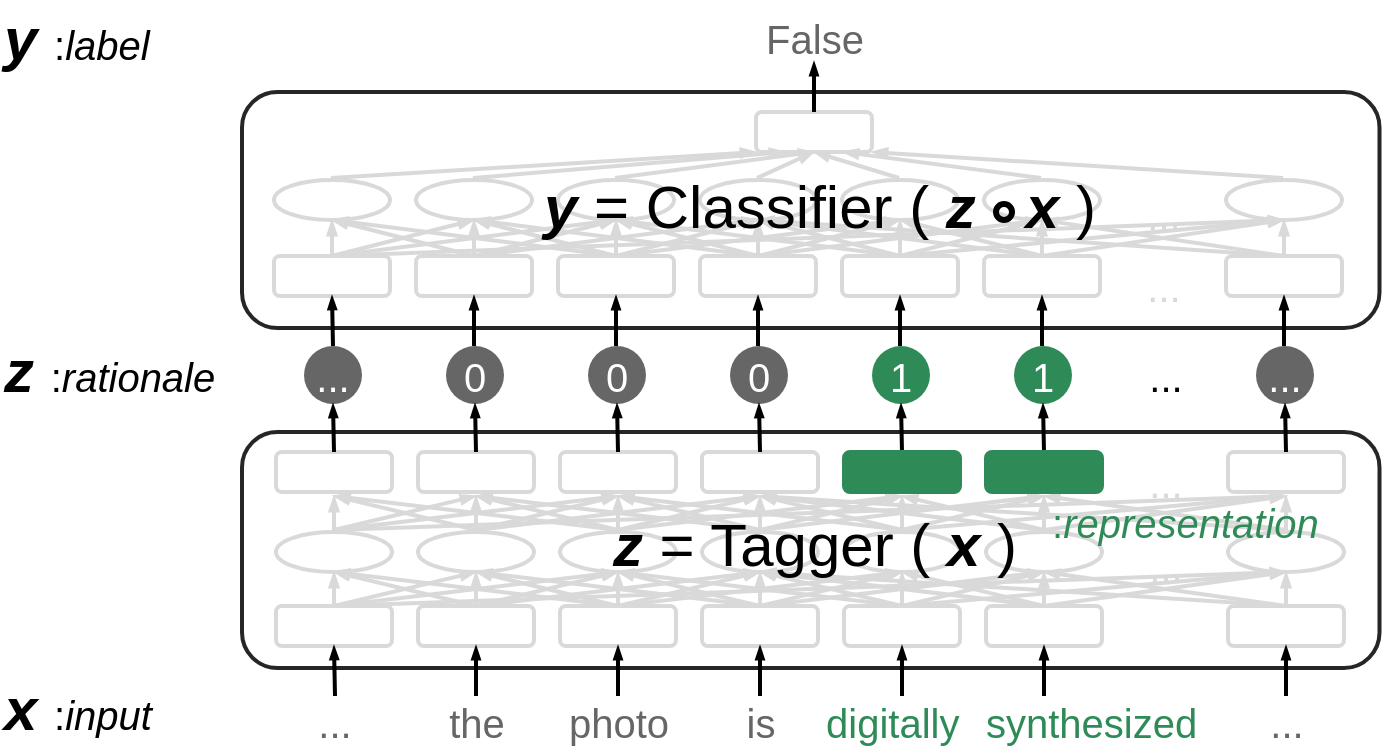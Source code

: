 <mxfile version="12.4.2" type="device" pages="1"><diagram id="iSi3tG2CRJCreekUE3vv" name="Page-1"><mxGraphModel dx="946" dy="610" grid="0" gridSize="10" guides="1" tooltips="1" connect="1" arrows="1" fold="1" page="1" pageScale="1" pageWidth="850" pageHeight="1100" math="0" shadow="0"><root><mxCell id="0"/><mxCell id="1" parent="0"/><mxCell id="0qpn1iUC5mEJbCKFuyuP-277" value="&lt;span style=&quot;font-size: 20px&quot;&gt;&lt;font&gt;...&lt;/font&gt;&lt;/span&gt;" style="text;html=1;strokeColor=none;fillColor=none;align=center;verticalAlign=middle;whiteSpace=wrap;rounded=0;fontColor=#000000;" parent="1" vertex="1"><mxGeometry x="557" y="350" width="64" height="20" as="geometry"/></mxCell><mxCell id="0qpn1iUC5mEJbCKFuyuP-279" value="&lt;span style=&quot;font-size: 20px&quot;&gt;&lt;font&gt;...&lt;/font&gt;&lt;/span&gt;" style="text;html=1;strokeColor=none;fillColor=none;align=center;verticalAlign=middle;whiteSpace=wrap;rounded=0;fontColor=#000000;" parent="1" vertex="1"><mxGeometry x="557" y="308" width="64" height="20" as="geometry"/></mxCell><mxCell id="0qpn1iUC5mEJbCKFuyuP-1" value="" style="ellipse;whiteSpace=wrap;html=1;strokeColor=#000000;fillColor=none;strokeWidth=2;" parent="1" vertex="1"><mxGeometry x="144" y="343" width="58" height="20" as="geometry"/></mxCell><mxCell id="0qpn1iUC5mEJbCKFuyuP-2" value="" style="ellipse;whiteSpace=wrap;html=1;strokeColor=#000000;fillColor=none;strokeWidth=2;" parent="1" vertex="1"><mxGeometry x="215" y="343" width="58" height="20" as="geometry"/></mxCell><mxCell id="0qpn1iUC5mEJbCKFuyuP-3" value="" style="ellipse;whiteSpace=wrap;html=1;strokeColor=#000000;fillColor=none;strokeWidth=2;" parent="1" vertex="1"><mxGeometry x="286" y="343" width="58" height="20" as="geometry"/></mxCell><mxCell id="0qpn1iUC5mEJbCKFuyuP-4" value="" style="ellipse;whiteSpace=wrap;html=1;strokeColor=#000000;fillColor=none;strokeWidth=2;" parent="1" vertex="1"><mxGeometry x="357" y="343" width="58" height="20" as="geometry"/></mxCell><mxCell id="0qpn1iUC5mEJbCKFuyuP-6" value="" style="ellipse;whiteSpace=wrap;html=1;strokeColor=#000000;fillColor=none;strokeWidth=2;" parent="1" vertex="1"><mxGeometry x="428" y="343" width="58" height="20" as="geometry"/></mxCell><mxCell id="0qpn1iUC5mEJbCKFuyuP-7" value="" style="ellipse;whiteSpace=wrap;html=1;strokeColor=#000000;fillColor=none;strokeWidth=2;" parent="1" vertex="1"><mxGeometry x="499" y="343" width="58" height="20" as="geometry"/></mxCell><mxCell id="0qpn1iUC5mEJbCKFuyuP-10" value="" style="ellipse;whiteSpace=wrap;html=1;strokeColor=#000000;fillColor=none;strokeWidth=2;" parent="1" vertex="1"><mxGeometry x="620" y="343" width="58" height="20" as="geometry"/></mxCell><mxCell id="0qpn1iUC5mEJbCKFuyuP-13" value="" style="rounded=1;whiteSpace=wrap;html=1;strokeColor=#000000;strokeWidth=2;fillColor=none;" parent="1" vertex="1"><mxGeometry x="144" y="380" width="58" height="20" as="geometry"/></mxCell><mxCell id="0qpn1iUC5mEJbCKFuyuP-18" value="" style="rounded=1;whiteSpace=wrap;html=1;strokeColor=#000000;strokeWidth=2;fillColor=none;" parent="1" vertex="1"><mxGeometry x="215" y="380" width="58" height="20" as="geometry"/></mxCell><mxCell id="0qpn1iUC5mEJbCKFuyuP-20" value="" style="rounded=1;whiteSpace=wrap;html=1;strokeColor=#000000;strokeWidth=2;fillColor=none;" parent="1" vertex="1"><mxGeometry x="286" y="380" width="58" height="20" as="geometry"/></mxCell><mxCell id="0qpn1iUC5mEJbCKFuyuP-21" value="" style="rounded=1;whiteSpace=wrap;html=1;strokeColor=#000000;strokeWidth=2;fillColor=none;" parent="1" vertex="1"><mxGeometry x="357" y="380" width="58" height="20" as="geometry"/></mxCell><mxCell id="0qpn1iUC5mEJbCKFuyuP-22" value="" style="rounded=1;whiteSpace=wrap;html=1;strokeColor=#000000;strokeWidth=2;fillColor=none;" parent="1" vertex="1"><mxGeometry x="428" y="380" width="58" height="20" as="geometry"/></mxCell><mxCell id="0qpn1iUC5mEJbCKFuyuP-23" value="" style="rounded=1;whiteSpace=wrap;html=1;strokeColor=#000000;strokeWidth=2;fillColor=none;" parent="1" vertex="1"><mxGeometry x="499" y="380" width="58" height="20" as="geometry"/></mxCell><mxCell id="0qpn1iUC5mEJbCKFuyuP-25" value="" style="rounded=1;whiteSpace=wrap;html=1;strokeColor=#000000;strokeWidth=2;fillColor=none;" parent="1" vertex="1"><mxGeometry x="620" y="380" width="58" height="20" as="geometry"/></mxCell><mxCell id="0qpn1iUC5mEJbCKFuyuP-55" value="" style="endArrow=blockThin;html=1;strokeColor=#000000;strokeWidth=2;endSize=3;startSize=0;endFill=1;exitX=0.5;exitY=0;exitDx=0;exitDy=0;entryX=0.5;entryY=1;entryDx=0;entryDy=0;" parent="1" source="0qpn1iUC5mEJbCKFuyuP-13" target="0qpn1iUC5mEJbCKFuyuP-1" edge="1"><mxGeometry width="50" height="50" relative="1" as="geometry"><mxPoint x="165" y="518" as="sourcePoint"/><mxPoint x="215" y="468" as="targetPoint"/></mxGeometry></mxCell><mxCell id="0qpn1iUC5mEJbCKFuyuP-57" value="" style="endArrow=blockThin;html=1;strokeColor=#000000;strokeWidth=2;endSize=3;startSize=0;endFill=1;exitX=0.5;exitY=0;exitDx=0;exitDy=0;entryX=0.5;entryY=1;entryDx=0;entryDy=0;" parent="1" source="0qpn1iUC5mEJbCKFuyuP-13" target="0qpn1iUC5mEJbCKFuyuP-2" edge="1"><mxGeometry width="50" height="50" relative="1" as="geometry"><mxPoint x="183" y="376" as="sourcePoint"/><mxPoint x="183" y="348" as="targetPoint"/></mxGeometry></mxCell><mxCell id="0qpn1iUC5mEJbCKFuyuP-59" value="" style="endArrow=blockThin;html=1;strokeColor=#000000;strokeWidth=2;endSize=3;startSize=0;endFill=1;exitX=0.5;exitY=0;exitDx=0;exitDy=0;entryX=0.5;entryY=1;entryDx=0;entryDy=0;" parent="1" source="0qpn1iUC5mEJbCKFuyuP-13" target="0qpn1iUC5mEJbCKFuyuP-10" edge="1"><mxGeometry width="50" height="50" relative="1" as="geometry"><mxPoint x="193" y="386" as="sourcePoint"/><mxPoint x="264" y="358" as="targetPoint"/></mxGeometry></mxCell><mxCell id="0qpn1iUC5mEJbCKFuyuP-60" value="" style="endArrow=blockThin;html=1;strokeColor=#000000;strokeWidth=2;endSize=3;startSize=0;endFill=1;exitX=0.5;exitY=0;exitDx=0;exitDy=0;entryX=0.5;entryY=1;entryDx=0;entryDy=0;" parent="1" source="0qpn1iUC5mEJbCKFuyuP-13" target="0qpn1iUC5mEJbCKFuyuP-3" edge="1"><mxGeometry width="50" height="50" relative="1" as="geometry"><mxPoint x="183" y="376" as="sourcePoint"/><mxPoint x="254" y="348" as="targetPoint"/></mxGeometry></mxCell><mxCell id="0qpn1iUC5mEJbCKFuyuP-62" value="" style="endArrow=blockThin;html=1;strokeColor=#000000;strokeWidth=2;endSize=3;startSize=0;endFill=1;exitX=0.5;exitY=0;exitDx=0;exitDy=0;entryX=0.5;entryY=1;entryDx=0;entryDy=0;" parent="1" source="0qpn1iUC5mEJbCKFuyuP-18" target="0qpn1iUC5mEJbCKFuyuP-1" edge="1"><mxGeometry width="50" height="50" relative="1" as="geometry"><mxPoint x="203" y="396" as="sourcePoint"/><mxPoint x="274" y="368" as="targetPoint"/></mxGeometry></mxCell><mxCell id="0qpn1iUC5mEJbCKFuyuP-63" value="" style="endArrow=blockThin;html=1;strokeColor=#000000;strokeWidth=2;endSize=3;startSize=0;endFill=1;exitX=0.5;exitY=0;exitDx=0;exitDy=0;entryX=0.5;entryY=1;entryDx=0;entryDy=0;" parent="1" source="0qpn1iUC5mEJbCKFuyuP-18" target="0qpn1iUC5mEJbCKFuyuP-2" edge="1"><mxGeometry width="50" height="50" relative="1" as="geometry"><mxPoint x="254" y="376" as="sourcePoint"/><mxPoint x="183" y="348" as="targetPoint"/></mxGeometry></mxCell><mxCell id="0qpn1iUC5mEJbCKFuyuP-64" value="" style="endArrow=blockThin;html=1;strokeColor=#000000;strokeWidth=2;endSize=3;startSize=0;endFill=1;exitX=0.5;exitY=0;exitDx=0;exitDy=0;entryX=0.5;entryY=1;entryDx=0;entryDy=0;" parent="1" source="0qpn1iUC5mEJbCKFuyuP-18" target="0qpn1iUC5mEJbCKFuyuP-3" edge="1"><mxGeometry width="50" height="50" relative="1" as="geometry"><mxPoint x="254" y="376" as="sourcePoint"/><mxPoint x="254" y="348" as="targetPoint"/></mxGeometry></mxCell><mxCell id="0qpn1iUC5mEJbCKFuyuP-68" value="" style="endArrow=blockThin;html=1;strokeColor=#000000;strokeWidth=2;endSize=3;startSize=0;endFill=1;entryX=0.5;entryY=1;entryDx=0;entryDy=0;exitX=0.5;exitY=0;exitDx=0;exitDy=0;" parent="1" source="0qpn1iUC5mEJbCKFuyuP-18" target="0qpn1iUC5mEJbCKFuyuP-4" edge="1"><mxGeometry width="50" height="50" relative="1" as="geometry"><mxPoint x="254" y="376" as="sourcePoint"/><mxPoint x="730" y="349" as="targetPoint"/></mxGeometry></mxCell><mxCell id="0qpn1iUC5mEJbCKFuyuP-69" value="" style="endArrow=blockThin;html=1;strokeColor=#000000;strokeWidth=2;endSize=3;startSize=0;endFill=1;exitX=0.5;exitY=0;exitDx=0;exitDy=0;entryX=0.5;entryY=1;entryDx=0;entryDy=0;" parent="1" source="0qpn1iUC5mEJbCKFuyuP-20" target="0qpn1iUC5mEJbCKFuyuP-3" edge="1"><mxGeometry width="50" height="50" relative="1" as="geometry"><mxPoint x="183" y="376" as="sourcePoint"/><mxPoint x="183" y="348" as="targetPoint"/></mxGeometry></mxCell><mxCell id="0qpn1iUC5mEJbCKFuyuP-70" value="" style="endArrow=blockThin;html=1;strokeColor=#000000;strokeWidth=2;endSize=3;startSize=0;endFill=1;exitX=0.5;exitY=0;exitDx=0;exitDy=0;entryX=0.5;entryY=1;entryDx=0;entryDy=0;" parent="1" source="0qpn1iUC5mEJbCKFuyuP-21" target="0qpn1iUC5mEJbCKFuyuP-4" edge="1"><mxGeometry width="50" height="50" relative="1" as="geometry"><mxPoint x="325" y="376" as="sourcePoint"/><mxPoint x="325" y="348" as="targetPoint"/></mxGeometry></mxCell><mxCell id="0qpn1iUC5mEJbCKFuyuP-71" value="" style="endArrow=blockThin;html=1;strokeColor=#000000;strokeWidth=2;endSize=3;startSize=0;endFill=1;exitX=0.5;exitY=0;exitDx=0;exitDy=0;entryX=0.5;entryY=1;entryDx=0;entryDy=0;" parent="1" source="0qpn1iUC5mEJbCKFuyuP-22" target="0qpn1iUC5mEJbCKFuyuP-6" edge="1"><mxGeometry width="50" height="50" relative="1" as="geometry"><mxPoint x="396" y="376" as="sourcePoint"/><mxPoint x="396" y="348" as="targetPoint"/></mxGeometry></mxCell><mxCell id="0qpn1iUC5mEJbCKFuyuP-72" value="" style="endArrow=blockThin;html=1;strokeColor=#000000;strokeWidth=2;endSize=3;startSize=0;endFill=1;exitX=0.5;exitY=0;exitDx=0;exitDy=0;entryX=0.5;entryY=1;entryDx=0;entryDy=0;" parent="1" source="0qpn1iUC5mEJbCKFuyuP-23" target="0qpn1iUC5mEJbCKFuyuP-7" edge="1"><mxGeometry width="50" height="50" relative="1" as="geometry"><mxPoint x="467" y="376" as="sourcePoint"/><mxPoint x="467" y="348" as="targetPoint"/></mxGeometry></mxCell><mxCell id="0qpn1iUC5mEJbCKFuyuP-73" value="" style="endArrow=blockThin;html=1;strokeColor=#000000;strokeWidth=2;endSize=3;startSize=0;endFill=1;exitX=0.5;exitY=0;exitDx=0;exitDy=0;entryX=0.5;entryY=1;entryDx=0;entryDy=0;" parent="1" source="0qpn1iUC5mEJbCKFuyuP-25" target="0qpn1iUC5mEJbCKFuyuP-10" edge="1"><mxGeometry width="50" height="50" relative="1" as="geometry"><mxPoint x="538" y="376" as="sourcePoint"/><mxPoint x="538" y="348" as="targetPoint"/></mxGeometry></mxCell><mxCell id="0qpn1iUC5mEJbCKFuyuP-84" value="" style="endArrow=blockThin;html=1;strokeColor=#000000;strokeWidth=2;endSize=3;startSize=0;endFill=1;entryX=0.5;entryY=1;entryDx=0;entryDy=0;exitX=0.5;exitY=0;exitDx=0;exitDy=0;" parent="1" source="0qpn1iUC5mEJbCKFuyuP-25" target="0qpn1iUC5mEJbCKFuyuP-4" edge="1"><mxGeometry width="50" height="50" relative="1" as="geometry"><mxPoint x="669" y="386" as="sourcePoint"/><mxPoint x="740" y="359" as="targetPoint"/></mxGeometry></mxCell><mxCell id="0qpn1iUC5mEJbCKFuyuP-86" value="" style="endArrow=blockThin;html=1;strokeColor=#000000;strokeWidth=2;endSize=3;startSize=0;endFill=1;entryX=0.5;entryY=1;entryDx=0;entryDy=0;exitX=0.5;exitY=0;exitDx=0;exitDy=0;" parent="1" source="0qpn1iUC5mEJbCKFuyuP-20" target="0qpn1iUC5mEJbCKFuyuP-1" edge="1"><mxGeometry width="50" height="50" relative="1" as="geometry"><mxPoint x="325" y="376" as="sourcePoint"/><mxPoint x="801" y="349" as="targetPoint"/></mxGeometry></mxCell><mxCell id="0qpn1iUC5mEJbCKFuyuP-87" value="" style="endArrow=blockThin;html=1;strokeColor=#000000;strokeWidth=2;endSize=3;startSize=0;endFill=1;entryX=0.5;entryY=1;entryDx=0;entryDy=0;exitX=0.5;exitY=0;exitDx=0;exitDy=0;" parent="1" source="0qpn1iUC5mEJbCKFuyuP-20" target="0qpn1iUC5mEJbCKFuyuP-2" edge="1"><mxGeometry width="50" height="50" relative="1" as="geometry"><mxPoint x="336" y="480" as="sourcePoint"/><mxPoint x="183" y="348" as="targetPoint"/></mxGeometry></mxCell><mxCell id="0qpn1iUC5mEJbCKFuyuP-88" value="" style="endArrow=blockThin;html=1;strokeColor=#000000;strokeWidth=2;endSize=3;startSize=0;endFill=1;entryX=0.5;entryY=1;entryDx=0;entryDy=0;exitX=0.5;exitY=0;exitDx=0;exitDy=0;" parent="1" source="0qpn1iUC5mEJbCKFuyuP-20" target="0qpn1iUC5mEJbCKFuyuP-4" edge="1"><mxGeometry width="50" height="50" relative="1" as="geometry"><mxPoint x="320" y="480" as="sourcePoint"/><mxPoint x="254" y="348" as="targetPoint"/></mxGeometry></mxCell><mxCell id="0qpn1iUC5mEJbCKFuyuP-89" value="" style="endArrow=blockThin;html=1;strokeColor=#000000;strokeWidth=2;endSize=3;startSize=0;endFill=1;entryX=0.5;entryY=1;entryDx=0;entryDy=0;exitX=0.5;exitY=0;exitDx=0;exitDy=0;" parent="1" source="0qpn1iUC5mEJbCKFuyuP-20" target="0qpn1iUC5mEJbCKFuyuP-6" edge="1"><mxGeometry width="50" height="50" relative="1" as="geometry"><mxPoint x="325" y="376" as="sourcePoint"/><mxPoint x="396" y="348" as="targetPoint"/></mxGeometry></mxCell><mxCell id="0qpn1iUC5mEJbCKFuyuP-91" value="" style="endArrow=blockThin;html=1;strokeColor=#000000;strokeWidth=2;endSize=3;startSize=0;endFill=1;entryX=0.5;entryY=1;entryDx=0;entryDy=0;exitX=0.5;exitY=0;exitDx=0;exitDy=0;" parent="1" source="0qpn1iUC5mEJbCKFuyuP-21" target="0qpn1iUC5mEJbCKFuyuP-3" edge="1"><mxGeometry width="50" height="50" relative="1" as="geometry"><mxPoint x="345" y="396" as="sourcePoint"/><mxPoint x="416" y="368" as="targetPoint"/></mxGeometry></mxCell><mxCell id="0qpn1iUC5mEJbCKFuyuP-92" value="" style="endArrow=blockThin;html=1;strokeColor=#000000;strokeWidth=2;endSize=3;startSize=0;endFill=1;entryX=0.5;entryY=1;entryDx=0;entryDy=0;exitX=0.5;exitY=0;exitDx=0;exitDy=0;" parent="1" source="0qpn1iUC5mEJbCKFuyuP-21" target="0qpn1iUC5mEJbCKFuyuP-2" edge="1"><mxGeometry width="50" height="50" relative="1" as="geometry"><mxPoint x="396" y="500" as="sourcePoint"/><mxPoint x="325" y="348" as="targetPoint"/></mxGeometry></mxCell><mxCell id="0qpn1iUC5mEJbCKFuyuP-93" value="" style="endArrow=blockThin;html=1;strokeColor=#000000;strokeWidth=2;endSize=3;startSize=0;endFill=1;entryX=0.5;entryY=1;entryDx=0;entryDy=0;exitX=0.5;exitY=0;exitDx=0;exitDy=0;" parent="1" source="0qpn1iUC5mEJbCKFuyuP-21" target="0qpn1iUC5mEJbCKFuyuP-6" edge="1"><mxGeometry width="50" height="50" relative="1" as="geometry"><mxPoint x="396" y="376" as="sourcePoint"/><mxPoint x="254" y="348" as="targetPoint"/></mxGeometry></mxCell><mxCell id="0qpn1iUC5mEJbCKFuyuP-94" value="" style="endArrow=blockThin;html=1;strokeColor=#000000;strokeWidth=2;endSize=3;startSize=0;endFill=1;entryX=0.5;entryY=1;entryDx=0;entryDy=0;exitX=0.5;exitY=0;exitDx=0;exitDy=0;" parent="1" source="0qpn1iUC5mEJbCKFuyuP-21" target="0qpn1iUC5mEJbCKFuyuP-7" edge="1"><mxGeometry width="50" height="50" relative="1" as="geometry"><mxPoint x="396" y="376" as="sourcePoint"/><mxPoint x="467" y="348" as="targetPoint"/></mxGeometry></mxCell><mxCell id="0qpn1iUC5mEJbCKFuyuP-95" value="" style="endArrow=blockThin;html=1;strokeColor=#000000;strokeWidth=2;endSize=3;startSize=0;endFill=1;entryX=0.5;entryY=1;entryDx=0;entryDy=0;exitX=0.5;exitY=0;exitDx=0;exitDy=0;" parent="1" source="0qpn1iUC5mEJbCKFuyuP-22" target="0qpn1iUC5mEJbCKFuyuP-4" edge="1"><mxGeometry width="50" height="50" relative="1" as="geometry"><mxPoint x="406" y="386" as="sourcePoint"/><mxPoint x="477" y="358" as="targetPoint"/></mxGeometry></mxCell><mxCell id="0qpn1iUC5mEJbCKFuyuP-96" value="" style="endArrow=blockThin;html=1;strokeColor=#000000;strokeWidth=2;endSize=3;startSize=0;endFill=1;entryX=0.5;entryY=1;entryDx=0;entryDy=0;exitX=0.5;exitY=0;exitDx=0;exitDy=0;" parent="1" source="0qpn1iUC5mEJbCKFuyuP-22" target="0qpn1iUC5mEJbCKFuyuP-3" edge="1"><mxGeometry width="50" height="50" relative="1" as="geometry"><mxPoint x="472" y="495" as="sourcePoint"/><mxPoint x="396" y="348" as="targetPoint"/></mxGeometry></mxCell><mxCell id="0qpn1iUC5mEJbCKFuyuP-97" value="" style="endArrow=blockThin;html=1;strokeColor=#000000;strokeWidth=2;endSize=3;startSize=0;endFill=1;entryX=0.5;entryY=1;entryDx=0;entryDy=0;exitX=0.5;exitY=0;exitDx=0;exitDy=0;" parent="1" source="0qpn1iUC5mEJbCKFuyuP-22" target="0qpn1iUC5mEJbCKFuyuP-7" edge="1"><mxGeometry width="50" height="50" relative="1" as="geometry"><mxPoint x="467" y="376" as="sourcePoint"/><mxPoint x="325" y="348" as="targetPoint"/></mxGeometry></mxCell><mxCell id="0qpn1iUC5mEJbCKFuyuP-98" value="" style="endArrow=blockThin;html=1;strokeColor=#000000;strokeWidth=2;endSize=3;startSize=0;endFill=1;entryX=0.5;entryY=1;entryDx=0;entryDy=0;exitX=0.5;exitY=0;exitDx=0;exitDy=0;" parent="1" source="0qpn1iUC5mEJbCKFuyuP-22" target="0qpn1iUC5mEJbCKFuyuP-10" edge="1"><mxGeometry width="50" height="50" relative="1" as="geometry"><mxPoint x="467" y="376" as="sourcePoint"/><mxPoint x="538" y="348" as="targetPoint"/></mxGeometry></mxCell><mxCell id="0qpn1iUC5mEJbCKFuyuP-99" value="" style="endArrow=blockThin;html=1;strokeColor=#000000;strokeWidth=2;endSize=3;startSize=0;endFill=1;exitX=0.5;exitY=0;exitDx=0;exitDy=0;entryX=0.5;entryY=1;entryDx=0;entryDy=0;" parent="1" source="0qpn1iUC5mEJbCKFuyuP-23" target="0qpn1iUC5mEJbCKFuyuP-6" edge="1"><mxGeometry width="50" height="50" relative="1" as="geometry"><mxPoint x="477" y="386" as="sourcePoint"/><mxPoint x="670" y="516" as="targetPoint"/></mxGeometry></mxCell><mxCell id="0qpn1iUC5mEJbCKFuyuP-100" value="" style="endArrow=blockThin;html=1;strokeColor=#000000;strokeWidth=2;endSize=3;startSize=0;endFill=1;exitX=0.5;exitY=0;exitDx=0;exitDy=0;entryX=0.5;entryY=1;entryDx=0;entryDy=0;" parent="1" source="0qpn1iUC5mEJbCKFuyuP-23" target="0qpn1iUC5mEJbCKFuyuP-4" edge="1"><mxGeometry width="50" height="50" relative="1" as="geometry"><mxPoint x="538" y="376" as="sourcePoint"/><mxPoint x="467" y="348" as="targetPoint"/></mxGeometry></mxCell><mxCell id="0qpn1iUC5mEJbCKFuyuP-101" value="" style="endArrow=blockThin;html=1;strokeColor=#000000;strokeWidth=2;endSize=3;startSize=0;endFill=1;exitX=0.5;exitY=0;exitDx=0;exitDy=0;entryX=0.5;entryY=1;entryDx=0;entryDy=0;" parent="1" source="0qpn1iUC5mEJbCKFuyuP-23" target="0qpn1iUC5mEJbCKFuyuP-10" edge="1"><mxGeometry width="50" height="50" relative="1" as="geometry"><mxPoint x="582" y="523" as="sourcePoint"/><mxPoint x="440" y="495" as="targetPoint"/></mxGeometry></mxCell><mxCell id="0qpn1iUC5mEJbCKFuyuP-196" value="" style="rounded=1;whiteSpace=wrap;html=1;strokeColor=#000000;strokeWidth=2;fillColor=none;" parent="1" vertex="1"><mxGeometry x="144" y="303" width="58" height="20" as="geometry"/></mxCell><mxCell id="0qpn1iUC5mEJbCKFuyuP-197" value="" style="rounded=1;whiteSpace=wrap;html=1;strokeColor=#000000;strokeWidth=2;fillColor=none;" parent="1" vertex="1"><mxGeometry x="215" y="303" width="58" height="20" as="geometry"/></mxCell><mxCell id="0qpn1iUC5mEJbCKFuyuP-198" value="" style="rounded=1;whiteSpace=wrap;html=1;strokeColor=#000000;strokeWidth=2;fillColor=none;" parent="1" vertex="1"><mxGeometry x="286" y="303" width="58" height="20" as="geometry"/></mxCell><mxCell id="0qpn1iUC5mEJbCKFuyuP-199" value="" style="rounded=1;whiteSpace=wrap;html=1;strokeColor=#000000;strokeWidth=2;fillColor=none;" parent="1" vertex="1"><mxGeometry x="357" y="303" width="58" height="20" as="geometry"/></mxCell><mxCell id="0qpn1iUC5mEJbCKFuyuP-202" value="" style="rounded=1;whiteSpace=wrap;html=1;strokeColor=#000000;strokeWidth=2;fillColor=none;" parent="1" vertex="1"><mxGeometry x="620" y="303" width="58" height="20" as="geometry"/></mxCell><mxCell id="0qpn1iUC5mEJbCKFuyuP-205" value="&lt;font style=&quot;font-size: 20px&quot;&gt;...&lt;/font&gt;" style="text;html=1;strokeColor=none;fillColor=none;align=center;verticalAlign=middle;whiteSpace=wrap;rounded=0;fontColor=#666666;labelBackgroundColor=#ffffff;" parent="1" vertex="1"><mxGeometry x="137" y="425" width="73" height="25" as="geometry"/></mxCell><mxCell id="0qpn1iUC5mEJbCKFuyuP-215" value="&lt;font style=&quot;font-size: 20px&quot;&gt;the&lt;/font&gt;" style="text;html=1;strokeColor=none;fillColor=none;align=center;verticalAlign=middle;whiteSpace=wrap;rounded=0;labelBackgroundColor=#ffffff;fontColor=#666666;" parent="1" vertex="1"><mxGeometry x="207.5" y="425" width="73" height="25" as="geometry"/></mxCell><mxCell id="0qpn1iUC5mEJbCKFuyuP-216" value="&lt;span style=&quot;font-size: 20px&quot;&gt;&lt;font&gt;photo&lt;/font&gt;&lt;/span&gt;" style="text;html=1;strokeColor=none;fillColor=none;align=center;verticalAlign=middle;whiteSpace=wrap;rounded=0;fontColor=#666666;labelBackgroundColor=#ffffff;" parent="1" vertex="1"><mxGeometry x="278.5" y="425" width="73" height="25" as="geometry"/></mxCell><mxCell id="0qpn1iUC5mEJbCKFuyuP-217" value="&lt;span style=&quot;font-size: 20px&quot;&gt;is&lt;/span&gt;" style="text;html=1;strokeColor=none;fillColor=none;align=center;verticalAlign=middle;whiteSpace=wrap;rounded=0;labelBackgroundColor=#ffffff;fontColor=#666666;" parent="1" vertex="1"><mxGeometry x="349.5" y="425" width="73" height="25" as="geometry"/></mxCell><mxCell id="0qpn1iUC5mEJbCKFuyuP-218" value="&lt;span style=&quot;font-size: 20px&quot;&gt;digitally&lt;/span&gt;" style="text;html=1;strokeColor=none;fillColor=none;align=left;verticalAlign=middle;whiteSpace=wrap;rounded=0;fontColor=#2E8B57;" parent="1" vertex="1"><mxGeometry x="417" y="425" width="80" height="25" as="geometry"/></mxCell><mxCell id="0qpn1iUC5mEJbCKFuyuP-219" value="&lt;span style=&quot;font-size: 20px&quot;&gt;&lt;font&gt;synthesized&lt;/font&gt;&lt;/span&gt;" style="text;html=1;strokeColor=none;fillColor=none;align=left;verticalAlign=middle;whiteSpace=wrap;rounded=0;fontColor=#2E8B57;" parent="1" vertex="1"><mxGeometry x="497.25" y="425" width="61.5" height="25" as="geometry"/></mxCell><mxCell id="0qpn1iUC5mEJbCKFuyuP-220" value="&lt;span style=&quot;font-size: 20px&quot;&gt;...&lt;/span&gt;" style="text;html=1;strokeColor=none;fillColor=none;align=center;verticalAlign=middle;whiteSpace=wrap;rounded=0;labelBackgroundColor=#ffffff;fontColor=#666666;" parent="1" vertex="1"><mxGeometry x="612.5" y="425" width="73" height="25" as="geometry"/></mxCell><mxCell id="0qpn1iUC5mEJbCKFuyuP-224" value="&lt;span style=&quot;font-size: 20px ; white-space: normal&quot;&gt;0&lt;/span&gt;" style="ellipse;whiteSpace=wrap;html=1;aspect=fixed;strokeColor=none;strokeWidth=2;fillColor=#666666;gradientColor=none;fontColor=#FFFFFF;" parent="1" vertex="1"><mxGeometry x="229" y="250" width="29" height="29" as="geometry"/></mxCell><mxCell id="0qpn1iUC5mEJbCKFuyuP-227" value="&lt;span style=&quot;font-size: 20px ; white-space: normal&quot;&gt;0&lt;/span&gt;" style="ellipse;whiteSpace=wrap;html=1;aspect=fixed;strokeColor=none;strokeWidth=2;fillColor=#666666;gradientColor=none;fontColor=#FFFFFF;" parent="1" vertex="1"><mxGeometry x="300" y="250" width="29" height="29" as="geometry"/></mxCell><mxCell id="0qpn1iUC5mEJbCKFuyuP-228" value="&lt;span style=&quot;font-size: 20px ; white-space: normal&quot;&gt;0&lt;/span&gt;" style="ellipse;whiteSpace=wrap;html=1;aspect=fixed;strokeColor=none;strokeWidth=2;fillColor=#666666;gradientColor=none;fontColor=#FFFFFF;" parent="1" vertex="1"><mxGeometry x="371" y="250" width="29" height="29" as="geometry"/></mxCell><mxCell id="0qpn1iUC5mEJbCKFuyuP-229" value="&lt;span style=&quot;font-size: 20px&quot;&gt;1&lt;/span&gt;" style="ellipse;whiteSpace=wrap;html=1;aspect=fixed;strokeColor=none;strokeWidth=2;fillColor=#2E8B57;gradientColor=none;fontColor=#FFFFFF;" parent="1" vertex="1"><mxGeometry x="442" y="250" width="29" height="29" as="geometry"/></mxCell><mxCell id="0qpn1iUC5mEJbCKFuyuP-230" value="&lt;span style=&quot;font-size: 20px&quot;&gt;1&lt;/span&gt;" style="ellipse;whiteSpace=wrap;html=1;aspect=fixed;strokeColor=none;strokeWidth=2;fillColor=#2E8B57;gradientColor=none;fontColor=#FFFFFF;" parent="1" vertex="1"><mxGeometry x="513" y="250" width="29" height="29" as="geometry"/></mxCell><mxCell id="0qpn1iUC5mEJbCKFuyuP-231" value="&lt;span style=&quot;font-size: 20px ; white-space: normal&quot;&gt;...&lt;/span&gt;" style="ellipse;whiteSpace=wrap;html=1;aspect=fixed;strokeColor=none;strokeWidth=2;fillColor=#666666;gradientColor=none;fontColor=#FFFFFF;" parent="1" vertex="1"><mxGeometry x="634" y="250" width="29" height="29" as="geometry"/></mxCell><mxCell id="0qpn1iUC5mEJbCKFuyuP-283" value="&lt;span style=&quot;font-size: 20px&quot;&gt;&lt;font&gt;...&lt;/font&gt;&lt;/span&gt;" style="text;html=1;strokeColor=none;fillColor=none;align=center;verticalAlign=middle;whiteSpace=wrap;rounded=0;fontColor=#000000;" parent="1" vertex="1"><mxGeometry x="556.5" y="252" width="64" height="25" as="geometry"/></mxCell><mxCell id="gPU4XFLAROQ2bOmlByLW-1" value="&lt;span style=&quot;font-size: 20px&quot;&gt;...&lt;/span&gt;" style="ellipse;whiteSpace=wrap;html=1;aspect=fixed;strokeColor=none;strokeWidth=2;fillColor=#666666;gradientColor=none;fontColor=#FFFFFF;" parent="1" vertex="1"><mxGeometry x="158" y="250" width="29" height="29" as="geometry"/></mxCell><mxCell id="lN47oNS9xM2tImODq7S2-86" value="&lt;span style=&quot;font-size: 20px&quot;&gt;&lt;font&gt;...&lt;/font&gt;&lt;/span&gt;" style="text;html=1;strokeColor=none;fillColor=none;align=center;verticalAlign=middle;whiteSpace=wrap;rounded=0;fontColor=#000000;" parent="1" vertex="1"><mxGeometry x="556" y="210" width="64" height="20" as="geometry"/></mxCell><mxCell id="lN47oNS9xM2tImODq7S2-87" value="&lt;span style=&quot;font-size: 20px&quot;&gt;&lt;font&gt;...&lt;/font&gt;&lt;/span&gt;" style="text;html=1;strokeColor=none;fillColor=none;align=center;verticalAlign=middle;whiteSpace=wrap;rounded=0;fontColor=#000000;" parent="1" vertex="1"><mxGeometry x="556" y="174" width="64" height="20" as="geometry"/></mxCell><mxCell id="lN47oNS9xM2tImODq7S2-89" value="" style="ellipse;whiteSpace=wrap;html=1;strokeColor=#000000;fillColor=none;strokeWidth=2;" parent="1" vertex="1"><mxGeometry x="143" y="167" width="58" height="20" as="geometry"/></mxCell><mxCell id="lN47oNS9xM2tImODq7S2-90" value="" style="ellipse;whiteSpace=wrap;html=1;strokeColor=#000000;fillColor=none;strokeWidth=2;" parent="1" vertex="1"><mxGeometry x="214" y="167" width="58" height="20" as="geometry"/></mxCell><mxCell id="lN47oNS9xM2tImODq7S2-91" value="" style="ellipse;whiteSpace=wrap;html=1;strokeColor=#000000;fillColor=none;strokeWidth=2;" parent="1" vertex="1"><mxGeometry x="285" y="167" width="58" height="20" as="geometry"/></mxCell><mxCell id="lN47oNS9xM2tImODq7S2-92" value="" style="ellipse;whiteSpace=wrap;html=1;strokeColor=#000000;fillColor=none;strokeWidth=2;" parent="1" vertex="1"><mxGeometry x="356" y="167" width="58" height="20" as="geometry"/></mxCell><mxCell id="lN47oNS9xM2tImODq7S2-93" value="" style="ellipse;whiteSpace=wrap;html=1;strokeColor=#000000;fillColor=none;strokeWidth=2;" parent="1" vertex="1"><mxGeometry x="427" y="167" width="58" height="20" as="geometry"/></mxCell><mxCell id="lN47oNS9xM2tImODq7S2-94" value="" style="ellipse;whiteSpace=wrap;html=1;strokeColor=#000000;fillColor=none;strokeWidth=2;" parent="1" vertex="1"><mxGeometry x="498" y="167" width="58" height="20" as="geometry"/></mxCell><mxCell id="lN47oNS9xM2tImODq7S2-95" value="" style="ellipse;whiteSpace=wrap;html=1;strokeColor=#000000;fillColor=none;strokeWidth=2;" parent="1" vertex="1"><mxGeometry x="619" y="167" width="58" height="20" as="geometry"/></mxCell><mxCell id="lN47oNS9xM2tImODq7S2-96" value="" style="rounded=1;whiteSpace=wrap;html=1;strokeColor=#000000;strokeWidth=2;fillColor=none;" parent="1" vertex="1"><mxGeometry x="143" y="205" width="58" height="20" as="geometry"/></mxCell><mxCell id="lN47oNS9xM2tImODq7S2-97" value="" style="rounded=1;whiteSpace=wrap;html=1;strokeColor=#000000;strokeWidth=2;fillColor=none;" parent="1" vertex="1"><mxGeometry x="214" y="205" width="58" height="20" as="geometry"/></mxCell><mxCell id="lN47oNS9xM2tImODq7S2-98" value="" style="rounded=1;whiteSpace=wrap;html=1;strokeColor=#000000;strokeWidth=2;fillColor=none;" parent="1" vertex="1"><mxGeometry x="285" y="205" width="58" height="20" as="geometry"/></mxCell><mxCell id="lN47oNS9xM2tImODq7S2-99" value="" style="rounded=1;whiteSpace=wrap;html=1;strokeColor=#000000;strokeWidth=2;fillColor=none;" parent="1" vertex="1"><mxGeometry x="356" y="205" width="58" height="20" as="geometry"/></mxCell><mxCell id="lN47oNS9xM2tImODq7S2-100" value="" style="rounded=1;whiteSpace=wrap;html=1;strokeColor=#000000;strokeWidth=2;fillColor=none;" parent="1" vertex="1"><mxGeometry x="427" y="205" width="58" height="20" as="geometry"/></mxCell><mxCell id="lN47oNS9xM2tImODq7S2-101" value="" style="rounded=1;whiteSpace=wrap;html=1;strokeColor=#000000;strokeWidth=2;fillColor=none;" parent="1" vertex="1"><mxGeometry x="498" y="205" width="58" height="20" as="geometry"/></mxCell><mxCell id="lN47oNS9xM2tImODq7S2-102" value="" style="rounded=1;whiteSpace=wrap;html=1;strokeColor=#000000;strokeWidth=2;fillColor=none;" parent="1" vertex="1"><mxGeometry x="619" y="205" width="58" height="20" as="geometry"/></mxCell><mxCell id="lN47oNS9xM2tImODq7S2-103" value="" style="endArrow=blockThin;html=1;strokeColor=#000000;strokeWidth=2;endSize=3;startSize=0;endFill=1;exitX=0.5;exitY=0;exitDx=0;exitDy=0;entryX=0.5;entryY=1;entryDx=0;entryDy=0;" parent="1" source="lN47oNS9xM2tImODq7S2-96" target="lN47oNS9xM2tImODq7S2-89" edge="1"><mxGeometry width="50" height="50" relative="1" as="geometry"><mxPoint x="164" y="336" as="sourcePoint"/><mxPoint x="214" y="286" as="targetPoint"/></mxGeometry></mxCell><mxCell id="lN47oNS9xM2tImODq7S2-104" value="" style="endArrow=blockThin;html=1;strokeColor=#000000;strokeWidth=2;endSize=3;startSize=0;endFill=1;exitX=0.5;exitY=0;exitDx=0;exitDy=0;entryX=0.5;entryY=1;entryDx=0;entryDy=0;" parent="1" source="lN47oNS9xM2tImODq7S2-96" target="lN47oNS9xM2tImODq7S2-90" edge="1"><mxGeometry width="50" height="50" relative="1" as="geometry"><mxPoint x="182" y="194" as="sourcePoint"/><mxPoint x="182" y="166" as="targetPoint"/></mxGeometry></mxCell><mxCell id="lN47oNS9xM2tImODq7S2-105" value="" style="endArrow=blockThin;html=1;strokeColor=#000000;strokeWidth=2;endSize=3;startSize=0;endFill=1;exitX=0.5;exitY=0;exitDx=0;exitDy=0;entryX=0.5;entryY=1;entryDx=0;entryDy=0;" parent="1" source="lN47oNS9xM2tImODq7S2-96" target="lN47oNS9xM2tImODq7S2-95" edge="1"><mxGeometry width="50" height="50" relative="1" as="geometry"><mxPoint x="192" y="204" as="sourcePoint"/><mxPoint x="263" y="176" as="targetPoint"/></mxGeometry></mxCell><mxCell id="lN47oNS9xM2tImODq7S2-106" value="" style="endArrow=blockThin;html=1;strokeColor=#000000;strokeWidth=2;endSize=3;startSize=0;endFill=1;exitX=0.5;exitY=0;exitDx=0;exitDy=0;entryX=0.5;entryY=1;entryDx=0;entryDy=0;" parent="1" source="lN47oNS9xM2tImODq7S2-96" target="lN47oNS9xM2tImODq7S2-91" edge="1"><mxGeometry width="50" height="50" relative="1" as="geometry"><mxPoint x="182" y="194" as="sourcePoint"/><mxPoint x="253" y="166" as="targetPoint"/></mxGeometry></mxCell><mxCell id="lN47oNS9xM2tImODq7S2-107" value="" style="endArrow=blockThin;html=1;strokeColor=#000000;strokeWidth=2;endSize=3;startSize=0;endFill=1;exitX=0.5;exitY=0;exitDx=0;exitDy=0;entryX=0.5;entryY=1;entryDx=0;entryDy=0;" parent="1" source="lN47oNS9xM2tImODq7S2-97" target="lN47oNS9xM2tImODq7S2-89" edge="1"><mxGeometry width="50" height="50" relative="1" as="geometry"><mxPoint x="202" y="214" as="sourcePoint"/><mxPoint x="273" y="186" as="targetPoint"/></mxGeometry></mxCell><mxCell id="lN47oNS9xM2tImODq7S2-108" value="" style="endArrow=blockThin;html=1;strokeColor=#000000;strokeWidth=2;endSize=3;startSize=0;endFill=1;exitX=0.5;exitY=0;exitDx=0;exitDy=0;entryX=0.5;entryY=1;entryDx=0;entryDy=0;" parent="1" source="lN47oNS9xM2tImODq7S2-97" target="lN47oNS9xM2tImODq7S2-90" edge="1"><mxGeometry width="50" height="50" relative="1" as="geometry"><mxPoint x="253" y="194" as="sourcePoint"/><mxPoint x="182" y="166" as="targetPoint"/></mxGeometry></mxCell><mxCell id="lN47oNS9xM2tImODq7S2-109" value="" style="endArrow=blockThin;html=1;strokeColor=#000000;strokeWidth=2;endSize=3;startSize=0;endFill=1;exitX=0.5;exitY=0;exitDx=0;exitDy=0;entryX=0.5;entryY=1;entryDx=0;entryDy=0;" parent="1" source="lN47oNS9xM2tImODq7S2-97" target="lN47oNS9xM2tImODq7S2-91" edge="1"><mxGeometry width="50" height="50" relative="1" as="geometry"><mxPoint x="253" y="194" as="sourcePoint"/><mxPoint x="253" y="166" as="targetPoint"/></mxGeometry></mxCell><mxCell id="lN47oNS9xM2tImODq7S2-110" value="" style="endArrow=blockThin;html=1;strokeColor=#000000;strokeWidth=2;endSize=3;startSize=0;endFill=1;entryX=0.5;entryY=1;entryDx=0;entryDy=0;exitX=0.5;exitY=0;exitDx=0;exitDy=0;" parent="1" source="lN47oNS9xM2tImODq7S2-97" target="lN47oNS9xM2tImODq7S2-92" edge="1"><mxGeometry width="50" height="50" relative="1" as="geometry"><mxPoint x="253" y="194" as="sourcePoint"/><mxPoint x="729" y="167" as="targetPoint"/></mxGeometry></mxCell><mxCell id="lN47oNS9xM2tImODq7S2-111" value="" style="endArrow=blockThin;html=1;strokeColor=#000000;strokeWidth=2;endSize=3;startSize=0;endFill=1;exitX=0.5;exitY=0;exitDx=0;exitDy=0;entryX=0.5;entryY=1;entryDx=0;entryDy=0;" parent="1" source="lN47oNS9xM2tImODq7S2-98" target="lN47oNS9xM2tImODq7S2-91" edge="1"><mxGeometry width="50" height="50" relative="1" as="geometry"><mxPoint x="182" y="194" as="sourcePoint"/><mxPoint x="182" y="166" as="targetPoint"/></mxGeometry></mxCell><mxCell id="lN47oNS9xM2tImODq7S2-112" value="" style="endArrow=blockThin;html=1;strokeColor=#000000;strokeWidth=2;endSize=3;startSize=0;endFill=1;exitX=0.5;exitY=0;exitDx=0;exitDy=0;entryX=0.5;entryY=1;entryDx=0;entryDy=0;" parent="1" source="lN47oNS9xM2tImODq7S2-99" target="lN47oNS9xM2tImODq7S2-92" edge="1"><mxGeometry width="50" height="50" relative="1" as="geometry"><mxPoint x="324" y="194" as="sourcePoint"/><mxPoint x="324" y="166" as="targetPoint"/></mxGeometry></mxCell><mxCell id="lN47oNS9xM2tImODq7S2-113" value="" style="endArrow=blockThin;html=1;strokeColor=#000000;strokeWidth=2;endSize=3;startSize=0;endFill=1;exitX=0.5;exitY=0;exitDx=0;exitDy=0;entryX=0.5;entryY=1;entryDx=0;entryDy=0;" parent="1" source="lN47oNS9xM2tImODq7S2-100" target="lN47oNS9xM2tImODq7S2-93" edge="1"><mxGeometry width="50" height="50" relative="1" as="geometry"><mxPoint x="395" y="194" as="sourcePoint"/><mxPoint x="395" y="166" as="targetPoint"/></mxGeometry></mxCell><mxCell id="lN47oNS9xM2tImODq7S2-114" value="" style="endArrow=blockThin;html=1;strokeColor=#000000;strokeWidth=2;endSize=3;startSize=0;endFill=1;exitX=0.5;exitY=0;exitDx=0;exitDy=0;entryX=0.5;entryY=1;entryDx=0;entryDy=0;" parent="1" source="lN47oNS9xM2tImODq7S2-101" target="lN47oNS9xM2tImODq7S2-94" edge="1"><mxGeometry width="50" height="50" relative="1" as="geometry"><mxPoint x="466" y="194" as="sourcePoint"/><mxPoint x="466" y="166" as="targetPoint"/></mxGeometry></mxCell><mxCell id="lN47oNS9xM2tImODq7S2-115" value="" style="endArrow=blockThin;html=1;strokeColor=#000000;strokeWidth=2;endSize=3;startSize=0;endFill=1;exitX=0.5;exitY=0;exitDx=0;exitDy=0;entryX=0.5;entryY=1;entryDx=0;entryDy=0;" parent="1" source="lN47oNS9xM2tImODq7S2-102" target="lN47oNS9xM2tImODq7S2-95" edge="1"><mxGeometry width="50" height="50" relative="1" as="geometry"><mxPoint x="537" y="194" as="sourcePoint"/><mxPoint x="537" y="166" as="targetPoint"/></mxGeometry></mxCell><mxCell id="lN47oNS9xM2tImODq7S2-116" value="" style="endArrow=blockThin;html=1;strokeColor=#000000;strokeWidth=2;endSize=3;startSize=0;endFill=1;entryX=0.5;entryY=1;entryDx=0;entryDy=0;exitX=0.5;exitY=0;exitDx=0;exitDy=0;" parent="1" source="lN47oNS9xM2tImODq7S2-102" target="lN47oNS9xM2tImODq7S2-92" edge="1"><mxGeometry width="50" height="50" relative="1" as="geometry"><mxPoint x="668" y="204" as="sourcePoint"/><mxPoint x="739" y="177" as="targetPoint"/></mxGeometry></mxCell><mxCell id="lN47oNS9xM2tImODq7S2-117" value="" style="endArrow=blockThin;html=1;strokeColor=#000000;strokeWidth=2;endSize=3;startSize=0;endFill=1;entryX=0.5;entryY=1;entryDx=0;entryDy=0;exitX=0.5;exitY=0;exitDx=0;exitDy=0;" parent="1" source="lN47oNS9xM2tImODq7S2-98" target="lN47oNS9xM2tImODq7S2-89" edge="1"><mxGeometry width="50" height="50" relative="1" as="geometry"><mxPoint x="324" y="194" as="sourcePoint"/><mxPoint x="800" y="167" as="targetPoint"/></mxGeometry></mxCell><mxCell id="lN47oNS9xM2tImODq7S2-118" value="" style="endArrow=blockThin;html=1;strokeColor=#000000;strokeWidth=2;endSize=3;startSize=0;endFill=1;entryX=0.5;entryY=1;entryDx=0;entryDy=0;exitX=0.5;exitY=0;exitDx=0;exitDy=0;" parent="1" source="lN47oNS9xM2tImODq7S2-98" target="lN47oNS9xM2tImODq7S2-90" edge="1"><mxGeometry width="50" height="50" relative="1" as="geometry"><mxPoint x="335" y="298" as="sourcePoint"/><mxPoint x="182" y="166" as="targetPoint"/></mxGeometry></mxCell><mxCell id="lN47oNS9xM2tImODq7S2-119" value="" style="endArrow=blockThin;html=1;strokeColor=#000000;strokeWidth=2;endSize=3;startSize=0;endFill=1;entryX=0.5;entryY=1;entryDx=0;entryDy=0;exitX=0.5;exitY=0;exitDx=0;exitDy=0;" parent="1" source="lN47oNS9xM2tImODq7S2-98" target="lN47oNS9xM2tImODq7S2-92" edge="1"><mxGeometry width="50" height="50" relative="1" as="geometry"><mxPoint x="319" y="298" as="sourcePoint"/><mxPoint x="253" y="166" as="targetPoint"/></mxGeometry></mxCell><mxCell id="lN47oNS9xM2tImODq7S2-120" value="" style="endArrow=blockThin;html=1;strokeColor=#000000;strokeWidth=2;endSize=3;startSize=0;endFill=1;entryX=0.5;entryY=1;entryDx=0;entryDy=0;exitX=0.5;exitY=0;exitDx=0;exitDy=0;" parent="1" source="lN47oNS9xM2tImODq7S2-98" target="lN47oNS9xM2tImODq7S2-93" edge="1"><mxGeometry width="50" height="50" relative="1" as="geometry"><mxPoint x="324" y="194" as="sourcePoint"/><mxPoint x="395" y="166" as="targetPoint"/></mxGeometry></mxCell><mxCell id="lN47oNS9xM2tImODq7S2-121" value="" style="endArrow=blockThin;html=1;strokeColor=#000000;strokeWidth=2;endSize=3;startSize=0;endFill=1;entryX=0.5;entryY=1;entryDx=0;entryDy=0;exitX=0.5;exitY=0;exitDx=0;exitDy=0;" parent="1" source="lN47oNS9xM2tImODq7S2-99" target="lN47oNS9xM2tImODq7S2-91" edge="1"><mxGeometry width="50" height="50" relative="1" as="geometry"><mxPoint x="344" y="214" as="sourcePoint"/><mxPoint x="415" y="186" as="targetPoint"/></mxGeometry></mxCell><mxCell id="lN47oNS9xM2tImODq7S2-122" value="" style="endArrow=blockThin;html=1;strokeColor=#000000;strokeWidth=2;endSize=3;startSize=0;endFill=1;entryX=0.5;entryY=1;entryDx=0;entryDy=0;exitX=0.5;exitY=0;exitDx=0;exitDy=0;" parent="1" source="lN47oNS9xM2tImODq7S2-99" target="lN47oNS9xM2tImODq7S2-90" edge="1"><mxGeometry width="50" height="50" relative="1" as="geometry"><mxPoint x="395" y="318" as="sourcePoint"/><mxPoint x="324" y="166" as="targetPoint"/></mxGeometry></mxCell><mxCell id="lN47oNS9xM2tImODq7S2-123" value="" style="endArrow=blockThin;html=1;strokeColor=#000000;strokeWidth=2;endSize=3;startSize=0;endFill=1;entryX=0.5;entryY=1;entryDx=0;entryDy=0;exitX=0.5;exitY=0;exitDx=0;exitDy=0;" parent="1" source="lN47oNS9xM2tImODq7S2-99" target="lN47oNS9xM2tImODq7S2-93" edge="1"><mxGeometry width="50" height="50" relative="1" as="geometry"><mxPoint x="395" y="194" as="sourcePoint"/><mxPoint x="253" y="166" as="targetPoint"/></mxGeometry></mxCell><mxCell id="lN47oNS9xM2tImODq7S2-124" value="" style="endArrow=blockThin;html=1;strokeColor=#000000;strokeWidth=2;endSize=3;startSize=0;endFill=1;entryX=0.5;entryY=1;entryDx=0;entryDy=0;exitX=0.5;exitY=0;exitDx=0;exitDy=0;" parent="1" source="lN47oNS9xM2tImODq7S2-99" target="lN47oNS9xM2tImODq7S2-94" edge="1"><mxGeometry width="50" height="50" relative="1" as="geometry"><mxPoint x="395" y="194" as="sourcePoint"/><mxPoint x="466" y="166" as="targetPoint"/></mxGeometry></mxCell><mxCell id="lN47oNS9xM2tImODq7S2-125" value="" style="endArrow=blockThin;html=1;strokeColor=#000000;strokeWidth=2;endSize=3;startSize=0;endFill=1;entryX=0.5;entryY=1;entryDx=0;entryDy=0;exitX=0.5;exitY=0;exitDx=0;exitDy=0;" parent="1" source="lN47oNS9xM2tImODq7S2-100" target="lN47oNS9xM2tImODq7S2-92" edge="1"><mxGeometry width="50" height="50" relative="1" as="geometry"><mxPoint x="405" y="204" as="sourcePoint"/><mxPoint x="476" y="176" as="targetPoint"/></mxGeometry></mxCell><mxCell id="lN47oNS9xM2tImODq7S2-126" value="" style="endArrow=blockThin;html=1;strokeColor=#000000;strokeWidth=2;endSize=3;startSize=0;endFill=1;entryX=0.5;entryY=1;entryDx=0;entryDy=0;exitX=0.5;exitY=0;exitDx=0;exitDy=0;" parent="1" source="lN47oNS9xM2tImODq7S2-100" target="lN47oNS9xM2tImODq7S2-91" edge="1"><mxGeometry width="50" height="50" relative="1" as="geometry"><mxPoint x="471" y="313" as="sourcePoint"/><mxPoint x="395" y="166" as="targetPoint"/></mxGeometry></mxCell><mxCell id="lN47oNS9xM2tImODq7S2-127" value="" style="endArrow=blockThin;html=1;strokeColor=#000000;strokeWidth=2;endSize=3;startSize=0;endFill=1;entryX=0.5;entryY=1;entryDx=0;entryDy=0;exitX=0.5;exitY=0;exitDx=0;exitDy=0;" parent="1" source="lN47oNS9xM2tImODq7S2-100" target="lN47oNS9xM2tImODq7S2-94" edge="1"><mxGeometry width="50" height="50" relative="1" as="geometry"><mxPoint x="466" y="194" as="sourcePoint"/><mxPoint x="324" y="166" as="targetPoint"/></mxGeometry></mxCell><mxCell id="lN47oNS9xM2tImODq7S2-128" value="" style="endArrow=blockThin;html=1;strokeColor=#000000;strokeWidth=2;endSize=3;startSize=0;endFill=1;entryX=0.5;entryY=1;entryDx=0;entryDy=0;exitX=0.5;exitY=0;exitDx=0;exitDy=0;" parent="1" source="lN47oNS9xM2tImODq7S2-100" target="lN47oNS9xM2tImODq7S2-95" edge="1"><mxGeometry width="50" height="50" relative="1" as="geometry"><mxPoint x="466" y="194" as="sourcePoint"/><mxPoint x="537" y="166" as="targetPoint"/></mxGeometry></mxCell><mxCell id="lN47oNS9xM2tImODq7S2-129" value="" style="endArrow=blockThin;html=1;strokeColor=#000000;strokeWidth=2;endSize=3;startSize=0;endFill=1;exitX=0.5;exitY=0;exitDx=0;exitDy=0;entryX=0.5;entryY=1;entryDx=0;entryDy=0;" parent="1" source="lN47oNS9xM2tImODq7S2-101" target="lN47oNS9xM2tImODq7S2-93" edge="1"><mxGeometry width="50" height="50" relative="1" as="geometry"><mxPoint x="476" y="204" as="sourcePoint"/><mxPoint x="669" y="334" as="targetPoint"/></mxGeometry></mxCell><mxCell id="lN47oNS9xM2tImODq7S2-130" value="" style="endArrow=blockThin;html=1;strokeColor=#000000;strokeWidth=2;endSize=3;startSize=0;endFill=1;exitX=0.5;exitY=0;exitDx=0;exitDy=0;entryX=0.5;entryY=1;entryDx=0;entryDy=0;" parent="1" source="lN47oNS9xM2tImODq7S2-101" target="lN47oNS9xM2tImODq7S2-92" edge="1"><mxGeometry width="50" height="50" relative="1" as="geometry"><mxPoint x="537" y="194" as="sourcePoint"/><mxPoint x="466" y="166" as="targetPoint"/></mxGeometry></mxCell><mxCell id="lN47oNS9xM2tImODq7S2-131" value="" style="endArrow=blockThin;html=1;strokeColor=#000000;strokeWidth=2;endSize=3;startSize=0;endFill=1;exitX=0.5;exitY=0;exitDx=0;exitDy=0;entryX=0.5;entryY=1;entryDx=0;entryDy=0;" parent="1" source="lN47oNS9xM2tImODq7S2-101" target="lN47oNS9xM2tImODq7S2-95" edge="1"><mxGeometry width="50" height="50" relative="1" as="geometry"><mxPoint x="581" y="341" as="sourcePoint"/><mxPoint x="439" y="313" as="targetPoint"/></mxGeometry></mxCell><mxCell id="lN47oNS9xM2tImODq7S2-135" value="" style="endArrow=blockThin;html=1;strokeColor=#000000;strokeWidth=2;endSize=3;startSize=0;endFill=1;exitX=0.5;exitY=0;exitDx=0;exitDy=0;entryX=0;entryY=1;entryDx=0;entryDy=0;" parent="1" target="lN47oNS9xM2tImODq7S2-164" edge="1"><mxGeometry width="50" height="50" relative="1" as="geometry"><mxPoint x="171.5" y="166" as="sourcePoint"/><mxPoint x="313.5" y="138" as="targetPoint"/></mxGeometry></mxCell><mxCell id="lN47oNS9xM2tImODq7S2-139" value="" style="endArrow=blockThin;html=1;strokeColor=#000000;strokeWidth=2;endSize=3;startSize=0;endFill=1;entryX=0.25;entryY=1;entryDx=0;entryDy=0;exitX=0.5;exitY=0;exitDx=0;exitDy=0;" parent="1" target="lN47oNS9xM2tImODq7S2-164" edge="1"><mxGeometry width="50" height="50" relative="1" as="geometry"><mxPoint x="242.5" y="166" as="sourcePoint"/><mxPoint x="384.5" y="138" as="targetPoint"/></mxGeometry></mxCell><mxCell id="lN47oNS9xM2tImODq7S2-141" value="" style="endArrow=blockThin;html=1;strokeColor=#000000;strokeWidth=2;endSize=3;startSize=0;endFill=1;exitX=0.5;exitY=0;exitDx=0;exitDy=0;entryX=0.5;entryY=1;entryDx=0;entryDy=0;" parent="1" target="lN47oNS9xM2tImODq7S2-164" edge="1"><mxGeometry width="50" height="50" relative="1" as="geometry"><mxPoint x="384.5" y="166" as="sourcePoint"/><mxPoint x="384.5" y="138" as="targetPoint"/></mxGeometry></mxCell><mxCell id="lN47oNS9xM2tImODq7S2-142" value="" style="endArrow=blockThin;html=1;strokeColor=#000000;strokeWidth=2;endSize=3;startSize=0;endFill=1;exitX=0.5;exitY=0;exitDx=0;exitDy=0;entryX=0.5;entryY=1;entryDx=0;entryDy=0;" parent="1" target="lN47oNS9xM2tImODq7S2-164" edge="1"><mxGeometry width="50" height="50" relative="1" as="geometry"><mxPoint x="455.5" y="166" as="sourcePoint"/><mxPoint x="455.5" y="138" as="targetPoint"/></mxGeometry></mxCell><mxCell id="lN47oNS9xM2tImODq7S2-143" value="" style="endArrow=blockThin;html=1;strokeColor=#000000;strokeWidth=2;endSize=3;startSize=0;endFill=1;exitX=0.5;exitY=0;exitDx=0;exitDy=0;entryX=0.75;entryY=1;entryDx=0;entryDy=0;" parent="1" target="lN47oNS9xM2tImODq7S2-164" edge="1"><mxGeometry width="50" height="50" relative="1" as="geometry"><mxPoint x="526.5" y="166" as="sourcePoint"/><mxPoint x="421" y="136" as="targetPoint"/></mxGeometry></mxCell><mxCell id="lN47oNS9xM2tImODq7S2-145" value="" style="endArrow=blockThin;html=1;strokeColor=#000000;strokeWidth=2;endSize=3;startSize=0;endFill=1;entryX=1;entryY=1;entryDx=0;entryDy=0;exitX=0.5;exitY=0;exitDx=0;exitDy=0;" parent="1" target="lN47oNS9xM2tImODq7S2-164" edge="1"><mxGeometry width="50" height="50" relative="1" as="geometry"><mxPoint x="647.5" y="166" as="sourcePoint"/><mxPoint x="384.5" y="138" as="targetPoint"/></mxGeometry></mxCell><mxCell id="lN47oNS9xM2tImODq7S2-149" value="" style="endArrow=blockThin;html=1;strokeColor=#000000;strokeWidth=2;endSize=3;startSize=0;endFill=1;entryX=0.5;entryY=1;entryDx=0;entryDy=0;exitX=0.5;exitY=0;exitDx=0;exitDy=0;" parent="1" target="lN47oNS9xM2tImODq7S2-164" edge="1"><mxGeometry width="50" height="50" relative="1" as="geometry"><mxPoint x="313.5" y="166" as="sourcePoint"/><mxPoint x="455.5" y="138" as="targetPoint"/></mxGeometry></mxCell><mxCell id="lN47oNS9xM2tImODq7S2-164" value="" style="rounded=1;whiteSpace=wrap;html=1;strokeColor=#000000;strokeWidth=2;fillColor=none;" parent="1" vertex="1"><mxGeometry x="384" y="133" width="58" height="20" as="geometry"/></mxCell><mxCell id="lN47oNS9xM2tImODq7S2-180" value="&lt;span style=&quot;font-size: 20px&quot;&gt;False&lt;/span&gt;" style="text;html=1;strokeColor=none;fillColor=none;align=center;verticalAlign=middle;whiteSpace=wrap;rounded=0;fontColor=#666666;" parent="1" vertex="1"><mxGeometry x="376.5" y="83" width="73" height="25" as="geometry"/></mxCell><mxCell id="lN47oNS9xM2tImODq7S2-189" value="&lt;font style=&quot;font-size: 30px&quot;&gt;&lt;b&gt;&lt;i&gt;x&lt;/i&gt;&lt;/b&gt;&amp;nbsp;&lt;/font&gt;&lt;font style=&quot;font-size: 20px&quot;&gt;:&lt;i&gt;input&lt;/i&gt;&lt;/font&gt;" style="text;html=1;strokeColor=none;fillColor=none;align=left;verticalAlign=middle;whiteSpace=wrap;rounded=0;fontColor=#000000;" parent="1" vertex="1"><mxGeometry x="6" y="418" width="120" height="25" as="geometry"/></mxCell><mxCell id="lN47oNS9xM2tImODq7S2-190" value="&lt;font style=&quot;font-size: 30px&quot;&gt;&lt;b&gt;&lt;i&gt;z&lt;/i&gt;&lt;/b&gt;&amp;nbsp;&lt;/font&gt;&lt;font style=&quot;font-size: 20px&quot;&gt;:&lt;i&gt;rationale&lt;/i&gt;&lt;/font&gt;" style="text;html=1;strokeColor=none;fillColor=none;align=left;verticalAlign=middle;whiteSpace=wrap;rounded=0;fontColor=#000000;" parent="1" vertex="1"><mxGeometry x="6" y="249" width="120" height="25" as="geometry"/></mxCell><mxCell id="lN47oNS9xM2tImODq7S2-191" value="&lt;font style=&quot;font-size: 30px&quot;&gt;&lt;b&gt;&lt;i&gt;y&lt;/i&gt;&lt;/b&gt;&amp;nbsp;&lt;/font&gt;&lt;font style=&quot;font-size: 20px&quot;&gt;:&lt;i&gt;label&lt;/i&gt;&lt;/font&gt;" style="text;html=1;strokeColor=none;fillColor=none;align=left;verticalAlign=middle;whiteSpace=wrap;rounded=0;fontColor=#000000;" parent="1" vertex="1"><mxGeometry x="6" y="83" width="120" height="25" as="geometry"/></mxCell><mxCell id="lN47oNS9xM2tImODq7S2-194" value="" style="endArrow=blockThin;html=1;strokeColor=#000000;strokeWidth=2;endSize=3;startSize=0;endFill=1;entryX=0.5;entryY=1;entryDx=0;entryDy=0;exitX=0.5;exitY=0;exitDx=0;exitDy=0;" parent="1" source="lN47oNS9xM2tImODq7S2-102" target="lN47oNS9xM2tImODq7S2-94" edge="1"><mxGeometry width="50" height="50" relative="1" as="geometry"><mxPoint x="658" y="215" as="sourcePoint"/><mxPoint x="395" y="197.0" as="targetPoint"/></mxGeometry></mxCell><mxCell id="lN47oNS9xM2tImODq7S2-195" value="" style="endArrow=blockThin;html=1;strokeColor=#000000;strokeWidth=2;endSize=3;startSize=0;endFill=1;entryX=0.5;entryY=1;entryDx=0;entryDy=0;exitX=0.5;exitY=0;exitDx=0;exitDy=0;" parent="1" source="0qpn1iUC5mEJbCKFuyuP-25" target="0qpn1iUC5mEJbCKFuyuP-7" edge="1"><mxGeometry width="50" height="50" relative="1" as="geometry"><mxPoint x="659" y="390.0" as="sourcePoint"/><mxPoint x="396" y="373" as="targetPoint"/></mxGeometry></mxCell><mxCell id="lN47oNS9xM2tImODq7S2-196" value="" style="endArrow=blockThin;html=1;strokeColor=#000000;strokeWidth=2;endSize=3;startSize=0;endFill=1;exitX=0.5;exitY=0;exitDx=0;exitDy=0;entryX=0.5;entryY=1;entryDx=0;entryDy=0;" parent="1" edge="1"><mxGeometry width="50" height="50" relative="1" as="geometry"><mxPoint x="173.0" y="342.0" as="sourcePoint"/><mxPoint x="173.0" y="325" as="targetPoint"/></mxGeometry></mxCell><mxCell id="lN47oNS9xM2tImODq7S2-197" value="" style="endArrow=blockThin;html=1;strokeColor=#000000;strokeWidth=2;endSize=3;startSize=0;endFill=1;exitX=0.5;exitY=0;exitDx=0;exitDy=0;entryX=0.5;entryY=1;entryDx=0;entryDy=0;" parent="1" edge="1"><mxGeometry width="50" height="50" relative="1" as="geometry"><mxPoint x="173.0" y="342.0" as="sourcePoint"/><mxPoint x="244" y="325" as="targetPoint"/></mxGeometry></mxCell><mxCell id="lN47oNS9xM2tImODq7S2-198" value="" style="endArrow=blockThin;html=1;strokeColor=#000000;strokeWidth=2;endSize=3;startSize=0;endFill=1;exitX=0.5;exitY=0;exitDx=0;exitDy=0;entryX=0.5;entryY=1;entryDx=0;entryDy=0;" parent="1" edge="1"><mxGeometry width="50" height="50" relative="1" as="geometry"><mxPoint x="173.0" y="342.0" as="sourcePoint"/><mxPoint x="649" y="325" as="targetPoint"/></mxGeometry></mxCell><mxCell id="lN47oNS9xM2tImODq7S2-199" value="" style="endArrow=blockThin;html=1;strokeColor=#000000;strokeWidth=2;endSize=3;startSize=0;endFill=1;exitX=0.5;exitY=0;exitDx=0;exitDy=0;entryX=0.5;entryY=1;entryDx=0;entryDy=0;" parent="1" edge="1"><mxGeometry width="50" height="50" relative="1" as="geometry"><mxPoint x="173.0" y="342.0" as="sourcePoint"/><mxPoint x="315" y="325" as="targetPoint"/></mxGeometry></mxCell><mxCell id="lN47oNS9xM2tImODq7S2-200" value="" style="endArrow=blockThin;html=1;strokeColor=#000000;strokeWidth=2;endSize=3;startSize=0;endFill=1;exitX=0.5;exitY=0;exitDx=0;exitDy=0;entryX=0.5;entryY=1;entryDx=0;entryDy=0;" parent="1" edge="1"><mxGeometry width="50" height="50" relative="1" as="geometry"><mxPoint x="244" y="342.0" as="sourcePoint"/><mxPoint x="173.0" y="325" as="targetPoint"/></mxGeometry></mxCell><mxCell id="lN47oNS9xM2tImODq7S2-201" value="" style="endArrow=blockThin;html=1;strokeColor=#000000;strokeWidth=2;endSize=3;startSize=0;endFill=1;exitX=0.5;exitY=0;exitDx=0;exitDy=0;entryX=0.5;entryY=1;entryDx=0;entryDy=0;" parent="1" edge="1"><mxGeometry width="50" height="50" relative="1" as="geometry"><mxPoint x="244" y="342.0" as="sourcePoint"/><mxPoint x="244" y="325" as="targetPoint"/></mxGeometry></mxCell><mxCell id="lN47oNS9xM2tImODq7S2-202" value="" style="endArrow=blockThin;html=1;strokeColor=#000000;strokeWidth=2;endSize=3;startSize=0;endFill=1;exitX=0.5;exitY=0;exitDx=0;exitDy=0;entryX=0.5;entryY=1;entryDx=0;entryDy=0;" parent="1" edge="1"><mxGeometry width="50" height="50" relative="1" as="geometry"><mxPoint x="244" y="342.0" as="sourcePoint"/><mxPoint x="315" y="325" as="targetPoint"/></mxGeometry></mxCell><mxCell id="lN47oNS9xM2tImODq7S2-203" value="" style="endArrow=blockThin;html=1;strokeColor=#000000;strokeWidth=2;endSize=3;startSize=0;endFill=1;entryX=0.5;entryY=1;entryDx=0;entryDy=0;exitX=0.5;exitY=0;exitDx=0;exitDy=0;" parent="1" edge="1"><mxGeometry width="50" height="50" relative="1" as="geometry"><mxPoint x="244" y="342.0" as="sourcePoint"/><mxPoint x="386" y="325" as="targetPoint"/></mxGeometry></mxCell><mxCell id="lN47oNS9xM2tImODq7S2-204" value="" style="endArrow=blockThin;html=1;strokeColor=#000000;strokeWidth=2;endSize=3;startSize=0;endFill=1;exitX=0.5;exitY=0;exitDx=0;exitDy=0;entryX=0.5;entryY=1;entryDx=0;entryDy=0;" parent="1" edge="1"><mxGeometry width="50" height="50" relative="1" as="geometry"><mxPoint x="315" y="342.0" as="sourcePoint"/><mxPoint x="315" y="325" as="targetPoint"/></mxGeometry></mxCell><mxCell id="lN47oNS9xM2tImODq7S2-205" value="" style="endArrow=blockThin;html=1;strokeColor=#000000;strokeWidth=2;endSize=3;startSize=0;endFill=1;exitX=0.5;exitY=0;exitDx=0;exitDy=0;entryX=0.5;entryY=1;entryDx=0;entryDy=0;" parent="1" edge="1"><mxGeometry width="50" height="50" relative="1" as="geometry"><mxPoint x="386" y="342.0" as="sourcePoint"/><mxPoint x="386" y="325" as="targetPoint"/></mxGeometry></mxCell><mxCell id="lN47oNS9xM2tImODq7S2-206" value="" style="endArrow=blockThin;html=1;strokeColor=#000000;strokeWidth=2;endSize=3;startSize=0;endFill=1;exitX=0.5;exitY=0;exitDx=0;exitDy=0;entryX=0.5;entryY=1;entryDx=0;entryDy=0;" parent="1" edge="1"><mxGeometry width="50" height="50" relative="1" as="geometry"><mxPoint x="457" y="342.0" as="sourcePoint"/><mxPoint x="457" y="325" as="targetPoint"/></mxGeometry></mxCell><mxCell id="lN47oNS9xM2tImODq7S2-207" value="" style="endArrow=blockThin;html=1;strokeColor=#000000;strokeWidth=2;endSize=3;startSize=0;endFill=1;exitX=0.5;exitY=0;exitDx=0;exitDy=0;entryX=0.5;entryY=1;entryDx=0;entryDy=0;" parent="1" edge="1"><mxGeometry width="50" height="50" relative="1" as="geometry"><mxPoint x="528" y="342.0" as="sourcePoint"/><mxPoint x="528" y="325" as="targetPoint"/></mxGeometry></mxCell><mxCell id="lN47oNS9xM2tImODq7S2-208" value="" style="endArrow=blockThin;html=1;strokeColor=#000000;strokeWidth=2;endSize=3;startSize=0;endFill=1;exitX=0.5;exitY=0;exitDx=0;exitDy=0;entryX=0.5;entryY=1;entryDx=0;entryDy=0;" parent="1" edge="1"><mxGeometry width="50" height="50" relative="1" as="geometry"><mxPoint x="649" y="342.0" as="sourcePoint"/><mxPoint x="649" y="325" as="targetPoint"/></mxGeometry></mxCell><mxCell id="lN47oNS9xM2tImODq7S2-209" value="" style="endArrow=blockThin;html=1;strokeColor=#000000;strokeWidth=2;endSize=3;startSize=0;endFill=1;entryX=0.5;entryY=1;entryDx=0;entryDy=0;exitX=0.5;exitY=0;exitDx=0;exitDy=0;" parent="1" edge="1"><mxGeometry width="50" height="50" relative="1" as="geometry"><mxPoint x="649" y="342.0" as="sourcePoint"/><mxPoint x="386" y="325" as="targetPoint"/></mxGeometry></mxCell><mxCell id="lN47oNS9xM2tImODq7S2-210" value="" style="endArrow=blockThin;html=1;strokeColor=#000000;strokeWidth=2;endSize=3;startSize=0;endFill=1;entryX=0.5;entryY=1;entryDx=0;entryDy=0;exitX=0.5;exitY=0;exitDx=0;exitDy=0;" parent="1" edge="1"><mxGeometry width="50" height="50" relative="1" as="geometry"><mxPoint x="315" y="342.0" as="sourcePoint"/><mxPoint x="173.0" y="325" as="targetPoint"/></mxGeometry></mxCell><mxCell id="lN47oNS9xM2tImODq7S2-211" value="" style="endArrow=blockThin;html=1;strokeColor=#000000;strokeWidth=2;endSize=3;startSize=0;endFill=1;entryX=0.5;entryY=1;entryDx=0;entryDy=0;exitX=0.5;exitY=0;exitDx=0;exitDy=0;" parent="1" edge="1"><mxGeometry width="50" height="50" relative="1" as="geometry"><mxPoint x="315" y="342.0" as="sourcePoint"/><mxPoint x="244" y="325" as="targetPoint"/></mxGeometry></mxCell><mxCell id="lN47oNS9xM2tImODq7S2-212" value="" style="endArrow=blockThin;html=1;strokeColor=#000000;strokeWidth=2;endSize=3;startSize=0;endFill=1;entryX=0.5;entryY=1;entryDx=0;entryDy=0;exitX=0.5;exitY=0;exitDx=0;exitDy=0;" parent="1" edge="1"><mxGeometry width="50" height="50" relative="1" as="geometry"><mxPoint x="315" y="342.0" as="sourcePoint"/><mxPoint x="386" y="325" as="targetPoint"/></mxGeometry></mxCell><mxCell id="lN47oNS9xM2tImODq7S2-213" value="" style="endArrow=blockThin;html=1;strokeColor=#000000;strokeWidth=2;endSize=3;startSize=0;endFill=1;entryX=0.5;entryY=1;entryDx=0;entryDy=0;exitX=0.5;exitY=0;exitDx=0;exitDy=0;" parent="1" edge="1"><mxGeometry width="50" height="50" relative="1" as="geometry"><mxPoint x="315" y="342.0" as="sourcePoint"/><mxPoint x="457" y="325" as="targetPoint"/></mxGeometry></mxCell><mxCell id="lN47oNS9xM2tImODq7S2-214" value="" style="endArrow=blockThin;html=1;strokeColor=#000000;strokeWidth=2;endSize=3;startSize=0;endFill=1;entryX=0.5;entryY=1;entryDx=0;entryDy=0;exitX=0.5;exitY=0;exitDx=0;exitDy=0;" parent="1" edge="1"><mxGeometry width="50" height="50" relative="1" as="geometry"><mxPoint x="386" y="342.0" as="sourcePoint"/><mxPoint x="315" y="325" as="targetPoint"/></mxGeometry></mxCell><mxCell id="lN47oNS9xM2tImODq7S2-215" value="" style="endArrow=blockThin;html=1;strokeColor=#000000;strokeWidth=2;endSize=3;startSize=0;endFill=1;entryX=0.5;entryY=1;entryDx=0;entryDy=0;exitX=0.5;exitY=0;exitDx=0;exitDy=0;" parent="1" edge="1"><mxGeometry width="50" height="50" relative="1" as="geometry"><mxPoint x="386" y="342.0" as="sourcePoint"/><mxPoint x="244" y="325" as="targetPoint"/></mxGeometry></mxCell><mxCell id="lN47oNS9xM2tImODq7S2-216" value="" style="endArrow=blockThin;html=1;strokeColor=#000000;strokeWidth=2;endSize=3;startSize=0;endFill=1;entryX=0.5;entryY=1;entryDx=0;entryDy=0;exitX=0.5;exitY=0;exitDx=0;exitDy=0;" parent="1" edge="1"><mxGeometry width="50" height="50" relative="1" as="geometry"><mxPoint x="386" y="342.0" as="sourcePoint"/><mxPoint x="457" y="325" as="targetPoint"/></mxGeometry></mxCell><mxCell id="lN47oNS9xM2tImODq7S2-217" value="" style="endArrow=blockThin;html=1;strokeColor=#000000;strokeWidth=2;endSize=3;startSize=0;endFill=1;entryX=0.5;entryY=1;entryDx=0;entryDy=0;exitX=0.5;exitY=0;exitDx=0;exitDy=0;" parent="1" edge="1"><mxGeometry width="50" height="50" relative="1" as="geometry"><mxPoint x="386" y="342.0" as="sourcePoint"/><mxPoint x="528" y="325" as="targetPoint"/></mxGeometry></mxCell><mxCell id="lN47oNS9xM2tImODq7S2-218" value="" style="endArrow=blockThin;html=1;strokeColor=#000000;strokeWidth=2;endSize=3;startSize=0;endFill=1;entryX=0.5;entryY=1;entryDx=0;entryDy=0;exitX=0.5;exitY=0;exitDx=0;exitDy=0;" parent="1" edge="1"><mxGeometry width="50" height="50" relative="1" as="geometry"><mxPoint x="457" y="342.0" as="sourcePoint"/><mxPoint x="386" y="325" as="targetPoint"/></mxGeometry></mxCell><mxCell id="lN47oNS9xM2tImODq7S2-219" value="" style="endArrow=blockThin;html=1;strokeColor=#000000;strokeWidth=2;endSize=3;startSize=0;endFill=1;entryX=0.5;entryY=1;entryDx=0;entryDy=0;exitX=0.5;exitY=0;exitDx=0;exitDy=0;" parent="1" edge="1"><mxGeometry width="50" height="50" relative="1" as="geometry"><mxPoint x="457" y="342.0" as="sourcePoint"/><mxPoint x="315" y="325" as="targetPoint"/></mxGeometry></mxCell><mxCell id="lN47oNS9xM2tImODq7S2-220" value="" style="endArrow=blockThin;html=1;strokeColor=#000000;strokeWidth=2;endSize=3;startSize=0;endFill=1;entryX=0.5;entryY=1;entryDx=0;entryDy=0;exitX=0.5;exitY=0;exitDx=0;exitDy=0;" parent="1" edge="1"><mxGeometry width="50" height="50" relative="1" as="geometry"><mxPoint x="457" y="342.0" as="sourcePoint"/><mxPoint x="528" y="325" as="targetPoint"/></mxGeometry></mxCell><mxCell id="lN47oNS9xM2tImODq7S2-221" value="" style="endArrow=blockThin;html=1;strokeColor=#000000;strokeWidth=2;endSize=3;startSize=0;endFill=1;entryX=0.5;entryY=1;entryDx=0;entryDy=0;exitX=0.5;exitY=0;exitDx=0;exitDy=0;" parent="1" edge="1"><mxGeometry width="50" height="50" relative="1" as="geometry"><mxPoint x="457" y="342.0" as="sourcePoint"/><mxPoint x="649" y="325" as="targetPoint"/></mxGeometry></mxCell><mxCell id="lN47oNS9xM2tImODq7S2-222" value="" style="endArrow=blockThin;html=1;strokeColor=#000000;strokeWidth=2;endSize=3;startSize=0;endFill=1;exitX=0.5;exitY=0;exitDx=0;exitDy=0;entryX=0.5;entryY=1;entryDx=0;entryDy=0;" parent="1" edge="1"><mxGeometry width="50" height="50" relative="1" as="geometry"><mxPoint x="528" y="342.0" as="sourcePoint"/><mxPoint x="457" y="325" as="targetPoint"/></mxGeometry></mxCell><mxCell id="lN47oNS9xM2tImODq7S2-223" value="" style="endArrow=blockThin;html=1;strokeColor=#000000;strokeWidth=2;endSize=3;startSize=0;endFill=1;exitX=0.5;exitY=0;exitDx=0;exitDy=0;entryX=0.5;entryY=1;entryDx=0;entryDy=0;" parent="1" edge="1"><mxGeometry width="50" height="50" relative="1" as="geometry"><mxPoint x="528" y="342.0" as="sourcePoint"/><mxPoint x="386" y="325" as="targetPoint"/></mxGeometry></mxCell><mxCell id="lN47oNS9xM2tImODq7S2-224" value="" style="endArrow=blockThin;html=1;strokeColor=#000000;strokeWidth=2;endSize=3;startSize=0;endFill=1;exitX=0.5;exitY=0;exitDx=0;exitDy=0;entryX=0.5;entryY=1;entryDx=0;entryDy=0;" parent="1" edge="1"><mxGeometry width="50" height="50" relative="1" as="geometry"><mxPoint x="528" y="342.0" as="sourcePoint"/><mxPoint x="649" y="325" as="targetPoint"/></mxGeometry></mxCell><mxCell id="lN47oNS9xM2tImODq7S2-225" value="" style="endArrow=blockThin;html=1;strokeColor=#000000;strokeWidth=2;endSize=3;startSize=0;endFill=1;entryX=0.5;entryY=1;entryDx=0;entryDy=0;exitX=0.5;exitY=0;exitDx=0;exitDy=0;" parent="1" edge="1"><mxGeometry width="50" height="50" relative="1" as="geometry"><mxPoint x="649" y="342.0" as="sourcePoint"/><mxPoint x="528" y="325" as="targetPoint"/></mxGeometry></mxCell><mxCell id="0qpn1iUC5mEJbCKFuyuP-234" value="" style="rounded=1;html=1;strokeColor=#000000;strokeWidth=2;fillColor=#FFFFFF;gradientColor=none;opacity=85;spacing=2;whiteSpace=wrap;shadow=0;" parent="1" vertex="1"><mxGeometry x="127" y="293" width="568.75" height="118" as="geometry"/></mxCell><mxCell id="lN47oNS9xM2tImODq7S2-228" value="" style="rounded=1;html=1;strokeColor=#000000;strokeWidth=2;fillColor=#FFFFFF;gradientColor=none;opacity=85;spacing=2;whiteSpace=wrap;shadow=0;" parent="1" vertex="1"><mxGeometry x="127" y="123" width="568.75" height="118" as="geometry"/></mxCell><mxCell id="lN47oNS9xM2tImODq7S2-187" value="&lt;span style=&quot;font-size: 30px&quot;&gt;&lt;font style=&quot;font-size: 30px&quot;&gt;&lt;b&gt;&lt;i&gt;z&lt;/i&gt;&lt;/b&gt; = Tagger (&amp;nbsp;&lt;b&gt;&lt;i&gt;x&amp;nbsp;&lt;/i&gt;&lt;/b&gt;)&lt;/font&gt;&lt;/span&gt;" style="text;html=1;strokeColor=none;fillColor=none;align=center;verticalAlign=middle;whiteSpace=wrap;rounded=0;fontColor=#000000;" parent="1" vertex="1"><mxGeometry x="293.5" y="336" width="239" height="25" as="geometry"/></mxCell><mxCell id="lN47oNS9xM2tImODq7S2-188" value="&lt;div style=&quot;text-align: left&quot;&gt;&lt;font&gt;&lt;i style=&quot;font-size: 30px&quot;&gt;&lt;b&gt;y&lt;/b&gt;&lt;/i&gt;&lt;span style=&quot;font-size: 30px&quot;&gt; = Classifier ( &lt;b&gt;&lt;i&gt;z&amp;nbsp; &amp;nbsp;x&lt;/i&gt;&lt;/b&gt;&lt;/span&gt;&lt;/font&gt;&lt;font style=&quot;font-size: 30px&quot;&gt;&lt;i&gt;&lt;b&gt;&amp;nbsp;&lt;/b&gt;&lt;/i&gt;)&lt;/font&gt;&lt;/div&gt;" style="text;html=1;strokeColor=none;fillColor=none;align=center;verticalAlign=middle;whiteSpace=wrap;rounded=0;fontColor=#000000;" parent="1" vertex="1"><mxGeometry x="249" y="167" width="333.5" height="25" as="geometry"/></mxCell><mxCell id="lN47oNS9xM2tImODq7S2-179" value="" style="endArrow=blockThin;html=1;strokeColor=#000000;strokeWidth=2;endFill=1;startSize=0;endSize=2;exitX=0.5;exitY=0;exitDx=0;exitDy=0;entryX=0.5;entryY=1;entryDx=0;entryDy=0;" parent="1" source="lN47oNS9xM2tImODq7S2-164" target="lN47oNS9xM2tImODq7S2-180" edge="1"><mxGeometry width="50" height="50" relative="1" as="geometry"><mxPoint x="446" y="94" as="sourcePoint"/><mxPoint x="413" y="69" as="targetPoint"/></mxGeometry></mxCell><mxCell id="lN47oNS9xM2tImODq7S2-174" value="" style="endArrow=blockThin;html=1;strokeColor=#000000;strokeWidth=2;endFill=1;startSize=0;endSize=2;entryX=0.5;entryY=1;entryDx=0;entryDy=0;exitX=0.5;exitY=0;exitDx=0;exitDy=0;" parent="1" target="lN47oNS9xM2tImODq7S2-102" edge="1"><mxGeometry width="50" height="50" relative="1" as="geometry"><mxPoint x="648" y="250" as="sourcePoint"/><mxPoint x="232" y="271" as="targetPoint"/></mxGeometry></mxCell><mxCell id="lN47oNS9xM2tImODq7S2-173" value="" style="endArrow=blockThin;html=1;strokeColor=#000000;strokeWidth=2;endFill=1;startSize=0;endSize=2;entryX=0.5;entryY=1;entryDx=0;entryDy=0;exitX=0.5;exitY=0;exitDx=0;exitDy=0;" parent="1" target="lN47oNS9xM2tImODq7S2-101" edge="1"><mxGeometry width="50" height="50" relative="1" as="geometry"><mxPoint x="527" y="250" as="sourcePoint"/><mxPoint x="222" y="261" as="targetPoint"/></mxGeometry></mxCell><mxCell id="lN47oNS9xM2tImODq7S2-172" value="" style="endArrow=blockThin;html=1;strokeColor=#000000;strokeWidth=2;endFill=1;startSize=0;endSize=2;entryX=0.5;entryY=1;entryDx=0;entryDy=0;exitX=0.5;exitY=0;exitDx=0;exitDy=0;" parent="1" target="lN47oNS9xM2tImODq7S2-100" edge="1"><mxGeometry width="50" height="50" relative="1" as="geometry"><mxPoint x="456" y="250" as="sourcePoint"/><mxPoint x="212" y="251" as="targetPoint"/></mxGeometry></mxCell><mxCell id="lN47oNS9xM2tImODq7S2-171" value="" style="endArrow=blockThin;html=1;strokeColor=#000000;strokeWidth=2;endFill=1;startSize=0;endSize=2;entryX=0.5;entryY=1;entryDx=0;entryDy=0;exitX=0.5;exitY=0;exitDx=0;exitDy=0;" parent="1" target="lN47oNS9xM2tImODq7S2-99" edge="1"><mxGeometry width="50" height="50" relative="1" as="geometry"><mxPoint x="385" y="250" as="sourcePoint"/><mxPoint x="202" y="241" as="targetPoint"/></mxGeometry></mxCell><mxCell id="lN47oNS9xM2tImODq7S2-170" value="" style="endArrow=blockThin;html=1;strokeColor=#000000;strokeWidth=2;endFill=1;startSize=0;endSize=2;entryX=0.5;entryY=1;entryDx=0;entryDy=0;exitX=0.5;exitY=0;exitDx=0;exitDy=0;" parent="1" target="lN47oNS9xM2tImODq7S2-98" edge="1"><mxGeometry width="50" height="50" relative="1" as="geometry"><mxPoint x="314" y="250" as="sourcePoint"/><mxPoint x="192" y="231" as="targetPoint"/></mxGeometry></mxCell><mxCell id="lN47oNS9xM2tImODq7S2-169" value="" style="endArrow=blockThin;html=1;strokeColor=#000000;strokeWidth=2;endFill=1;startSize=0;endSize=2;entryX=0.5;entryY=1;entryDx=0;entryDy=0;exitX=0.5;exitY=0;exitDx=0;exitDy=0;" parent="1" target="lN47oNS9xM2tImODq7S2-97" edge="1"><mxGeometry width="50" height="50" relative="1" as="geometry"><mxPoint x="243" y="250" as="sourcePoint"/><mxPoint x="182" y="221" as="targetPoint"/></mxGeometry></mxCell><mxCell id="lN47oNS9xM2tImODq7S2-168" value="" style="endArrow=blockThin;html=1;strokeColor=#000000;strokeWidth=2;endFill=1;startSize=0;endSize=2;entryX=0.5;entryY=1;entryDx=0;entryDy=0;exitX=0.5;exitY=0;exitDx=0;exitDy=0;" parent="1" target="lN47oNS9xM2tImODq7S2-96" edge="1"><mxGeometry width="50" height="50" relative="1" as="geometry"><mxPoint x="172.5" y="250" as="sourcePoint"/><mxPoint x="182" y="-47" as="targetPoint"/></mxGeometry></mxCell><mxCell id="0qpn1iUC5mEJbCKFuyuP-235" value="" style="endArrow=blockThin;html=1;strokeColor=#000000;strokeWidth=2;endFill=1;startSize=0;endSize=2;entryX=0.5;entryY=1;entryDx=0;entryDy=0;exitX=0.5;exitY=0;exitDx=0;exitDy=0;" parent="1" source="0qpn1iUC5mEJbCKFuyuP-196" target="gPU4XFLAROQ2bOmlByLW-1" edge="1"><mxGeometry width="50" height="50" relative="1" as="geometry"><mxPoint x="129" y="149" as="sourcePoint"/><mxPoint x="173" y="157" as="targetPoint"/></mxGeometry></mxCell><mxCell id="0qpn1iUC5mEJbCKFuyuP-237" value="" style="endArrow=blockThin;html=1;strokeColor=#000000;strokeWidth=2;endFill=1;startSize=0;endSize=2;exitX=0.5;exitY=0;exitDx=0;exitDy=0;entryX=0.5;entryY=1;entryDx=0;entryDy=0;" parent="1" source="0qpn1iUC5mEJbCKFuyuP-197" target="0qpn1iUC5mEJbCKFuyuP-224" edge="1"><mxGeometry width="50" height="50" relative="1" as="geometry"><mxPoint x="243.5" y="193" as="sourcePoint"/><mxPoint x="244" y="273" as="targetPoint"/></mxGeometry></mxCell><mxCell id="0qpn1iUC5mEJbCKFuyuP-238" value="" style="endArrow=blockThin;html=1;strokeColor=#000000;strokeWidth=2;endFill=1;startSize=0;endSize=2;entryX=0.5;entryY=1;entryDx=0;entryDy=0;exitX=0.5;exitY=0;exitDx=0;exitDy=0;" parent="1" source="0qpn1iUC5mEJbCKFuyuP-198" target="0qpn1iUC5mEJbCKFuyuP-227" edge="1"><mxGeometry width="50" height="50" relative="1" as="geometry"><mxPoint x="193" y="213" as="sourcePoint"/><mxPoint x="193" y="178" as="targetPoint"/></mxGeometry></mxCell><mxCell id="0qpn1iUC5mEJbCKFuyuP-239" value="" style="endArrow=blockThin;html=1;strokeColor=#000000;strokeWidth=2;endFill=1;startSize=0;endSize=2;entryX=0.5;entryY=1;entryDx=0;entryDy=0;exitX=0.5;exitY=0;exitDx=0;exitDy=0;" parent="1" source="0qpn1iUC5mEJbCKFuyuP-199" target="0qpn1iUC5mEJbCKFuyuP-228" edge="1"><mxGeometry width="50" height="50" relative="1" as="geometry"><mxPoint x="325" y="203" as="sourcePoint"/><mxPoint x="325" y="168" as="targetPoint"/></mxGeometry></mxCell><mxCell id="0qpn1iUC5mEJbCKFuyuP-240" value="" style="endArrow=blockThin;html=1;strokeColor=#000000;strokeWidth=2;endFill=1;startSize=0;endSize=2;entryX=0.5;entryY=1;entryDx=0;entryDy=0;exitX=0.5;exitY=0;exitDx=0;exitDy=0;" parent="1" source="0qpn1iUC5mEJbCKFuyuP-200" target="0qpn1iUC5mEJbCKFuyuP-229" edge="1"><mxGeometry width="50" height="50" relative="1" as="geometry"><mxPoint x="335" y="213" as="sourcePoint"/><mxPoint x="335" y="178" as="targetPoint"/></mxGeometry></mxCell><mxCell id="0qpn1iUC5mEJbCKFuyuP-241" value="" style="endArrow=blockThin;html=1;strokeColor=#000000;strokeWidth=2;endFill=1;startSize=0;endSize=2;entryX=0.5;entryY=1;entryDx=0;entryDy=0;exitX=0.5;exitY=0;exitDx=0;exitDy=0;" parent="1" source="0qpn1iUC5mEJbCKFuyuP-201" target="0qpn1iUC5mEJbCKFuyuP-230" edge="1"><mxGeometry width="50" height="50" relative="1" as="geometry"><mxPoint x="345" y="223" as="sourcePoint"/><mxPoint x="345" y="188" as="targetPoint"/></mxGeometry></mxCell><mxCell id="0qpn1iUC5mEJbCKFuyuP-243" value="" style="endArrow=blockThin;html=1;strokeColor=#000000;strokeWidth=2;endFill=1;startSize=0;endSize=2;entryX=0.5;entryY=1;entryDx=0;entryDy=0;exitX=0.5;exitY=0;exitDx=0;exitDy=0;" parent="1" source="0qpn1iUC5mEJbCKFuyuP-202" target="0qpn1iUC5mEJbCKFuyuP-231" edge="1"><mxGeometry width="50" height="50" relative="1" as="geometry"><mxPoint x="538" y="203" as="sourcePoint"/><mxPoint x="538" y="168" as="targetPoint"/></mxGeometry></mxCell><mxCell id="0qpn1iUC5mEJbCKFuyuP-236" value="" style="endArrow=blockThin;html=1;strokeColor=#000000;strokeWidth=2;endFill=1;startSize=0;endSize=2;entryX=0.5;entryY=1;entryDx=0;entryDy=0;exitX=0.5;exitY=0;exitDx=0;exitDy=0;" parent="1" source="0qpn1iUC5mEJbCKFuyuP-205" target="0qpn1iUC5mEJbCKFuyuP-13" edge="1"><mxGeometry width="50" height="50" relative="1" as="geometry"><mxPoint x="183" y="189" as="sourcePoint"/><mxPoint x="183" y="154" as="targetPoint"/></mxGeometry></mxCell><mxCell id="0qpn1iUC5mEJbCKFuyuP-247" value="" style="endArrow=blockThin;html=1;strokeColor=#000000;strokeWidth=2;endFill=1;startSize=0;endSize=2;entryX=0.5;entryY=1;entryDx=0;entryDy=0;exitX=0.5;exitY=0;exitDx=0;exitDy=0;" parent="1" source="0qpn1iUC5mEJbCKFuyuP-215" target="0qpn1iUC5mEJbCKFuyuP-18" edge="1"><mxGeometry width="50" height="50" relative="1" as="geometry"><mxPoint x="183.5" y="461" as="sourcePoint"/><mxPoint x="183" y="422" as="targetPoint"/></mxGeometry></mxCell><mxCell id="0qpn1iUC5mEJbCKFuyuP-248" value="" style="endArrow=blockThin;html=1;strokeColor=#000000;strokeWidth=2;endFill=1;startSize=0;endSize=2;entryX=0.5;entryY=1;entryDx=0;entryDy=0;exitX=0.5;exitY=0;exitDx=0;exitDy=0;" parent="1" source="0qpn1iUC5mEJbCKFuyuP-216" target="0qpn1iUC5mEJbCKFuyuP-20" edge="1"><mxGeometry width="50" height="50" relative="1" as="geometry"><mxPoint x="193.5" y="471" as="sourcePoint"/><mxPoint x="193" y="432" as="targetPoint"/></mxGeometry></mxCell><mxCell id="0qpn1iUC5mEJbCKFuyuP-249" value="" style="endArrow=blockThin;html=1;strokeColor=#000000;strokeWidth=2;endFill=1;startSize=0;endSize=2;entryX=0.5;entryY=1;entryDx=0;entryDy=0;exitX=0.5;exitY=0;exitDx=0;exitDy=0;" parent="1" source="0qpn1iUC5mEJbCKFuyuP-217" target="0qpn1iUC5mEJbCKFuyuP-21" edge="1"><mxGeometry width="50" height="50" relative="1" as="geometry"><mxPoint x="203.5" y="481" as="sourcePoint"/><mxPoint x="203" y="442" as="targetPoint"/></mxGeometry></mxCell><mxCell id="0qpn1iUC5mEJbCKFuyuP-250" value="" style="endArrow=blockThin;html=1;strokeColor=#000000;strokeWidth=2;endFill=1;startSize=0;endSize=2;entryX=0.5;entryY=1;entryDx=0;entryDy=0;exitX=0.5;exitY=0;exitDx=0;exitDy=0;" parent="1" source="0qpn1iUC5mEJbCKFuyuP-218" target="0qpn1iUC5mEJbCKFuyuP-22" edge="1"><mxGeometry width="50" height="50" relative="1" as="geometry"><mxPoint x="213.5" y="491" as="sourcePoint"/><mxPoint x="213" y="452" as="targetPoint"/></mxGeometry></mxCell><mxCell id="0qpn1iUC5mEJbCKFuyuP-251" value="" style="endArrow=blockThin;html=1;strokeColor=#000000;strokeWidth=2;endFill=1;startSize=0;endSize=2;entryX=0.5;entryY=1;entryDx=0;entryDy=0;exitX=0.5;exitY=0;exitDx=0;exitDy=0;" parent="1" source="0qpn1iUC5mEJbCKFuyuP-219" target="0qpn1iUC5mEJbCKFuyuP-23" edge="1"><mxGeometry width="50" height="50" relative="1" as="geometry"><mxPoint x="223.5" y="501" as="sourcePoint"/><mxPoint x="223" y="462" as="targetPoint"/></mxGeometry></mxCell><mxCell id="0qpn1iUC5mEJbCKFuyuP-252" value="" style="endArrow=blockThin;html=1;strokeColor=#000000;strokeWidth=2;endFill=1;startSize=0;endSize=2;entryX=0.5;entryY=1;entryDx=0;entryDy=0;exitX=0.5;exitY=0;exitDx=0;exitDy=0;" parent="1" source="0qpn1iUC5mEJbCKFuyuP-220" target="0qpn1iUC5mEJbCKFuyuP-25" edge="1"><mxGeometry width="50" height="50" relative="1" as="geometry"><mxPoint x="233.5" y="511" as="sourcePoint"/><mxPoint x="233" y="472" as="targetPoint"/></mxGeometry></mxCell><mxCell id="0qpn1iUC5mEJbCKFuyuP-200" value="" style="rounded=1;whiteSpace=wrap;html=1;strokeColor=#2E8B57;strokeWidth=2;fillColor=#2E8B57;fontColor=#2E8B57;" parent="1" vertex="1"><mxGeometry x="428" y="303" width="58" height="20" as="geometry"/></mxCell><mxCell id="0qpn1iUC5mEJbCKFuyuP-201" value="" style="rounded=1;whiteSpace=wrap;html=1;strokeColor=#2E8B57;strokeWidth=2;fillColor=#2E8B57;" parent="1" vertex="1"><mxGeometry x="499" y="303" width="58" height="20" as="geometry"/></mxCell><mxCell id="lN47oNS9xM2tImODq7S2-230" value="&lt;font style=&quot;font-size: 20px&quot;&gt;:&lt;i&gt;representation&lt;/i&gt;&lt;/font&gt;" style="text;html=1;strokeColor=none;fillColor=none;align=left;verticalAlign=middle;whiteSpace=wrap;rounded=0;fontColor=#2E8B57;fontSize=20;" parent="1" vertex="1"><mxGeometry x="529.5" y="325" width="146.5" height="25" as="geometry"/></mxCell><mxCell id="a_uarOm-FiDFyj_MECtD-1" value="" style="ellipse;whiteSpace=wrap;html=1;aspect=fixed;strokeColor=#000000;strokeWidth=3;fillColor=none;gradientColor=none;fontColor=#FFFFFF;" parent="1" vertex="1"><mxGeometry x="504" y="179" width="8" height="8" as="geometry"/></mxCell></root></mxGraphModel></diagram></mxfile>